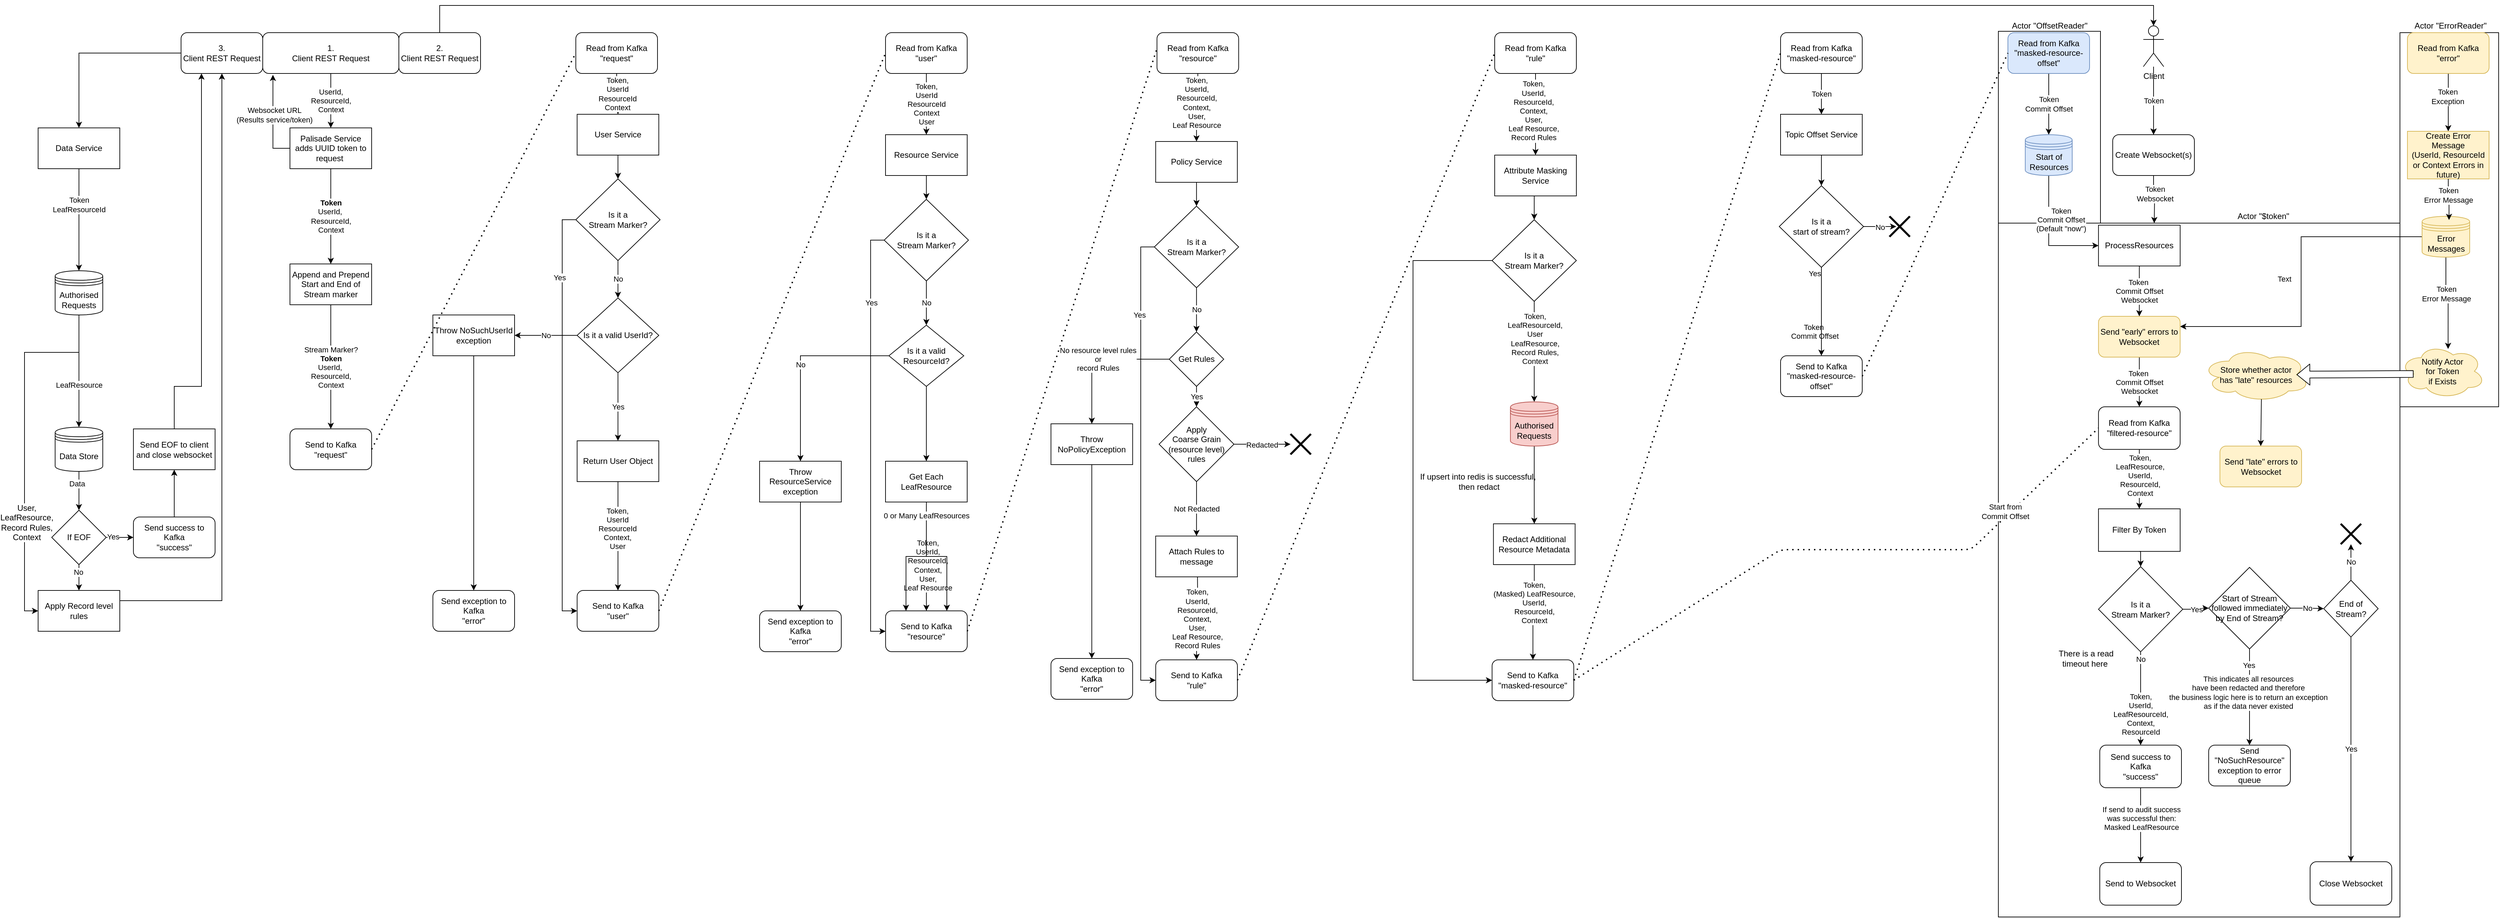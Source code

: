 <mxfile version="14.5.3" type="device"><diagram id="c2RCb2Oaf2xo_irvAKre" name="Page-1"><mxGraphModel dx="6116" dy="1524" grid="1" gridSize="10" guides="1" tooltips="1" connect="1" arrows="1" fold="1" page="0" pageScale="1" pageWidth="827" pageHeight="1169" math="0" shadow="0"><root><mxCell id="0"/><mxCell id="1" parent="0"/><mxCell id="x7cPvZ7KyVq9PWXrn66x-4" value="" style="rounded=0;whiteSpace=wrap;html=1;fillColor=none;" parent="1" vertex="1"><mxGeometry x="960" y="358" width="150" height="282" as="geometry"/></mxCell><mxCell id="x7cPvZ7KyVq9PWXrn66x-7" value="" style="rounded=0;whiteSpace=wrap;html=1;fillColor=none;" parent="1" vertex="1"><mxGeometry x="1550" y="360" width="145" height="550" as="geometry"/></mxCell><mxCell id="cmhVsMMkOoJrW_JN44RO-138" value="" style="rounded=0;whiteSpace=wrap;html=1;fillColor=none;" parent="1" vertex="1"><mxGeometry x="960" y="640" width="590" height="1020" as="geometry"/></mxCell><mxCell id="exbduBLq2h2a2DATcziJ-28" value="Token,&lt;br&gt;UserId&lt;br&gt;ResourceId&lt;br&gt;Context" style="edgeStyle=orthogonalEdgeStyle;rounded=0;orthogonalLoop=1;jettySize=auto;html=1;" parent="1" source="oZyTMZYtAXs1u3VE4Ej2-8" target="exbduBLq2h2a2DATcziJ-27" edge="1"><mxGeometry relative="1" as="geometry"><mxPoint x="-1070" y="455" as="sourcePoint"/></mxGeometry></mxCell><mxCell id="exbduBLq2h2a2DATcziJ-30" value="No" style="edgeStyle=orthogonalEdgeStyle;rounded=0;orthogonalLoop=1;jettySize=auto;html=1;entryX=0.5;entryY=0;entryDx=0;entryDy=0;" parent="1" source="oZyTMZYtAXs1u3VE4Ej2-155" target="exbduBLq2h2a2DATcziJ-29" edge="1"><mxGeometry relative="1" as="geometry"/></mxCell><mxCell id="exbduBLq2h2a2DATcziJ-27" value="User Service" style="whiteSpace=wrap;html=1;rounded=0;" parent="1" vertex="1"><mxGeometry x="-1128.09" y="480" width="120" height="60" as="geometry"/></mxCell><mxCell id="exbduBLq2h2a2DATcziJ-31" value="Yes" style="edgeStyle=orthogonalEdgeStyle;rounded=0;orthogonalLoop=1;jettySize=auto;html=1;exitX=0.5;exitY=1;exitDx=0;exitDy=0;" parent="1" source="exbduBLq2h2a2DATcziJ-29" target="exbduBLq2h2a2DATcziJ-32" edge="1"><mxGeometry relative="1" as="geometry"><mxPoint x="-1070" y="1055" as="targetPoint"/></mxGeometry></mxCell><mxCell id="exbduBLq2h2a2DATcziJ-35" value="No" style="edgeStyle=orthogonalEdgeStyle;rounded=0;orthogonalLoop=1;jettySize=auto;html=1;" parent="1" source="exbduBLq2h2a2DATcziJ-29" target="exbduBLq2h2a2DATcziJ-36" edge="1"><mxGeometry relative="1" as="geometry"><mxPoint x="-930" y="950" as="targetPoint"/></mxGeometry></mxCell><mxCell id="exbduBLq2h2a2DATcziJ-29" value="Is it a valid UserId?" style="rhombus;whiteSpace=wrap;html=1;" parent="1" vertex="1"><mxGeometry x="-1128.09" y="750" width="120" height="110" as="geometry"/></mxCell><mxCell id="oZyTMZYtAXs1u3VE4Ej2-2" value="" style="edgeStyle=orthogonalEdgeStyle;rounded=0;orthogonalLoop=1;jettySize=auto;html=1;entryX=0.5;entryY=0;entryDx=0;entryDy=0;" parent="1" source="exbduBLq2h2a2DATcziJ-32" target="oZyTMZYtAXs1u3VE4Ej2-3" edge="1"><mxGeometry relative="1" as="geometry"><mxPoint x="-1070" y="1195" as="targetPoint"/></mxGeometry></mxCell><mxCell id="D1O1iKfWJfiET4YTJFRm-23" value="Token,&lt;br&gt;UserId&lt;br&gt;ResourceId&lt;br&gt;Context,&lt;br&gt;User" style="edgeLabel;html=1;align=center;verticalAlign=middle;resizable=0;points=[];" parent="oZyTMZYtAXs1u3VE4Ej2-2" vertex="1" connectable="0"><mxGeometry x="-0.138" y="-1" relative="1" as="geometry"><mxPoint as="offset"/></mxGeometry></mxCell><mxCell id="exbduBLq2h2a2DATcziJ-32" value="Return User Object" style="rounded=0;whiteSpace=wrap;html=1;" parent="1" vertex="1"><mxGeometry x="-1128.09" y="960" width="120" height="60" as="geometry"/></mxCell><mxCell id="exbduBLq2h2a2DATcziJ-38" value="" style="edgeStyle=orthogonalEdgeStyle;rounded=0;orthogonalLoop=1;jettySize=auto;html=1;entryX=0.5;entryY=0;entryDx=0;entryDy=0;" parent="1" source="exbduBLq2h2a2DATcziJ-36" target="oZyTMZYtAXs1u3VE4Ej2-4" edge="1"><mxGeometry relative="1" as="geometry"><mxPoint x="-870" y="1055" as="targetPoint"/></mxGeometry></mxCell><mxCell id="exbduBLq2h2a2DATcziJ-36" value="Throw NoSuchUserId exception" style="rounded=0;whiteSpace=wrap;html=1;" parent="1" vertex="1"><mxGeometry x="-1340" y="775" width="120" height="60" as="geometry"/></mxCell><mxCell id="exbduBLq2h2a2DATcziJ-65" style="edgeStyle=orthogonalEdgeStyle;rounded=0;orthogonalLoop=1;jettySize=auto;html=1;exitX=0.5;exitY=1;exitDx=0;exitDy=0;entryX=0.5;entryY=0;entryDx=0;entryDy=0;" parent="1" source="exbduBLq2h2a2DATcziJ-63" target="oZyTMZYtAXs1u3VE4Ej2-42" edge="1"><mxGeometry relative="1" as="geometry"><mxPoint x="-212.747" y="670" as="targetPoint"/></mxGeometry></mxCell><mxCell id="exbduBLq2h2a2DATcziJ-63" value="Policy Service" style="rounded=0;whiteSpace=wrap;html=1;" parent="1" vertex="1"><mxGeometry x="-278.08" y="520" width="120" height="60" as="geometry"/></mxCell><mxCell id="oZyTMZYtAXs1u3VE4Ej2-3" value="Send to Kafka&lt;br&gt;&quot;user&quot;" style="rounded=1;whiteSpace=wrap;html=1;" parent="1" vertex="1"><mxGeometry x="-1128.08" y="1180" width="120" height="60" as="geometry"/></mxCell><mxCell id="oZyTMZYtAXs1u3VE4Ej2-4" value="&lt;div&gt;&lt;span&gt;Send exception to Kafka&lt;/span&gt;&lt;/div&gt;&lt;div&gt;&lt;span&gt;&quot;error&quot;&lt;br&gt;&lt;/span&gt;&lt;/div&gt;" style="rounded=1;whiteSpace=wrap;html=1;" parent="1" vertex="1"><mxGeometry x="-1340" y="1180" width="120" height="60" as="geometry"/></mxCell><mxCell id="oZyTMZYtAXs1u3VE4Ej2-5" value="UserId, &lt;br&gt;ResourceId,&lt;br&gt;Context" style="edgeStyle=orthogonalEdgeStyle;rounded=0;orthogonalLoop=1;jettySize=auto;html=1;exitX=0.5;exitY=1;exitDx=0;exitDy=0;" parent="1" source="oZyTMZYtAXs1u3VE4Ej2-6" target="oZyTMZYtAXs1u3VE4Ej2-7" edge="1"><mxGeometry relative="1" as="geometry"><mxPoint x="-1490" y="530" as="targetPoint"/></mxGeometry></mxCell><mxCell id="hcyldbM4LaHGFzVjXCLv-2" style="edgeStyle=orthogonalEdgeStyle;rounded=0;orthogonalLoop=1;jettySize=auto;html=1;exitX=0.5;exitY=0;exitDx=0;exitDy=0;entryX=0.5;entryY=0;entryDx=0;entryDy=0;entryPerimeter=0;" parent="1" source="m3RNDe4VmY-1SqcP79lO-2" target="cmhVsMMkOoJrW_JN44RO-116" edge="1"><mxGeometry relative="1" as="geometry"><Array as="points"><mxPoint x="-1330" y="320"/><mxPoint x="1188" y="320"/></Array></mxGeometry></mxCell><mxCell id="oZyTMZYtAXs1u3VE4Ej2-6" value="1.&lt;br&gt;Client REST Request" style="rounded=1;whiteSpace=wrap;html=1;" parent="1" vertex="1"><mxGeometry x="-1590" y="360" width="200" height="60" as="geometry"/></mxCell><mxCell id="oZyTMZYtAXs1u3VE4Ej2-10" value="&lt;span style=&quot;color: rgb(0 , 0 , 0) ; font-family: &amp;#34;helvetica&amp;#34; ; font-size: 11px ; font-style: normal ; letter-spacing: normal ; text-align: center ; text-indent: 0px ; text-transform: none ; word-spacing: 0px&quot;&gt;Stream Marker?&lt;br&gt;&lt;b&gt;Token&lt;/b&gt;&lt;/span&gt;&lt;br style=&quot;color: rgb(0 , 0 , 0) ; font-family: &amp;#34;helvetica&amp;#34; ; font-size: 11px ; font-style: normal ; font-weight: 400 ; letter-spacing: normal ; text-align: center ; text-indent: 0px ; text-transform: none ; word-spacing: 0px&quot;&gt;&lt;span style=&quot;color: rgb(0 , 0 , 0) ; font-size: 11px ; font-style: normal ; font-weight: 400 ; letter-spacing: normal ; text-align: center ; text-indent: 0px ; text-transform: none ; word-spacing: 0px ; background-color: rgb(255 , 255 , 255) ; font-family: &amp;#34;helvetica&amp;#34; ; display: inline ; float: none&quot;&gt;UserId,&lt;span&gt;&amp;nbsp;&lt;/span&gt;&lt;/span&gt;&lt;br style=&quot;color: rgb(0 , 0 , 0) ; font-size: 11px ; font-style: normal ; font-weight: 400 ; letter-spacing: normal ; text-align: center ; text-indent: 0px ; text-transform: none ; word-spacing: 0px ; font-family: &amp;#34;helvetica&amp;#34;&quot;&gt;&lt;span style=&quot;color: rgb(0 , 0 , 0) ; font-size: 11px ; font-style: normal ; font-weight: 400 ; letter-spacing: normal ; text-align: center ; text-indent: 0px ; text-transform: none ; word-spacing: 0px ; background-color: rgb(255 , 255 , 255) ; font-family: &amp;#34;helvetica&amp;#34; ; display: inline ; float: none&quot;&gt;ResourceId,&lt;/span&gt;&lt;br style=&quot;color: rgb(0 , 0 , 0) ; font-size: 11px ; font-style: normal ; font-weight: 400 ; letter-spacing: normal ; text-align: center ; text-indent: 0px ; text-transform: none ; word-spacing: 0px ; font-family: &amp;#34;helvetica&amp;#34;&quot;&gt;&lt;span style=&quot;color: rgb(0 , 0 , 0) ; font-size: 11px ; font-style: normal ; font-weight: 400 ; letter-spacing: normal ; text-align: center ; text-indent: 0px ; text-transform: none ; word-spacing: 0px ; background-color: rgb(255 , 255 , 255) ; font-family: &amp;#34;helvetica&amp;#34; ; display: inline ; float: none&quot;&gt;Context&lt;/span&gt;" style="edgeStyle=orthogonalEdgeStyle;rounded=0;orthogonalLoop=1;jettySize=auto;html=1;exitX=0.5;exitY=1;exitDx=0;exitDy=0;entryX=0.5;entryY=0;entryDx=0;entryDy=0;" parent="1" source="oZyTMZYtAXs1u3VE4Ej2-148" target="oZyTMZYtAXs1u3VE4Ej2-9" edge="1"><mxGeometry relative="1" as="geometry"/></mxCell><mxCell id="CnxGYw86yBEBkidUi62o-3" style="edgeStyle=orthogonalEdgeStyle;rounded=0;orthogonalLoop=1;jettySize=auto;html=1;exitX=0;exitY=0.5;exitDx=0;exitDy=0;entryX=0.075;entryY=1.033;entryDx=0;entryDy=0;entryPerimeter=0;" parent="1" source="oZyTMZYtAXs1u3VE4Ej2-7" target="oZyTMZYtAXs1u3VE4Ej2-6" edge="1"><mxGeometry relative="1" as="geometry"/></mxCell><mxCell id="CnxGYw86yBEBkidUi62o-4" value="Websocket URL&lt;br&gt;(Results service/token)" style="edgeLabel;html=1;align=center;verticalAlign=middle;resizable=0;points=[];" parent="CnxGYw86yBEBkidUi62o-3" vertex="1" connectable="0"><mxGeometry x="0.037" y="-2" relative="1" as="geometry"><mxPoint y="-5" as="offset"/></mxGeometry></mxCell><mxCell id="oZyTMZYtAXs1u3VE4Ej2-7" value="Palisade Service adds UUID token to request&amp;nbsp;" style="rounded=0;whiteSpace=wrap;html=1;" parent="1" vertex="1"><mxGeometry x="-1550" y="500" width="120" height="60" as="geometry"/></mxCell><mxCell id="oZyTMZYtAXs1u3VE4Ej2-8" value="&lt;div&gt;Read from Kafka&lt;/div&gt;&lt;div&gt;&quot;request&quot;&lt;br&gt;&lt;/div&gt;" style="rounded=1;whiteSpace=wrap;html=1;" parent="1" vertex="1"><mxGeometry x="-1130" y="360" width="120" height="60" as="geometry"/></mxCell><mxCell id="oZyTMZYtAXs1u3VE4Ej2-9" value="&lt;div&gt;Send to Kafka&lt;/div&gt;&lt;div&gt;&quot;request&quot;&lt;br&gt;&lt;/div&gt;" style="rounded=1;whiteSpace=wrap;html=1;" parent="1" vertex="1"><mxGeometry x="-1550" y="942.5" width="120" height="60" as="geometry"/></mxCell><mxCell id="oZyTMZYtAXs1u3VE4Ej2-12" value="" style="endArrow=none;dashed=1;html=1;dashPattern=1 3;strokeWidth=2;exitX=1;exitY=0.5;exitDx=0;exitDy=0;entryX=0;entryY=0.5;entryDx=0;entryDy=0;" parent="1" source="oZyTMZYtAXs1u3VE4Ej2-9" target="oZyTMZYtAXs1u3VE4Ej2-8" edge="1"><mxGeometry width="50" height="50" relative="1" as="geometry"><mxPoint x="-370" y="250" as="sourcePoint"/><mxPoint x="-320" y="200" as="targetPoint"/></mxGeometry></mxCell><mxCell id="oZyTMZYtAXs1u3VE4Ej2-150" style="edgeStyle=orthogonalEdgeStyle;rounded=0;orthogonalLoop=1;jettySize=auto;html=1;exitX=0.5;exitY=1;exitDx=0;exitDy=0;entryX=0.5;entryY=0;entryDx=0;entryDy=0;" parent="1" source="oZyTMZYtAXs1u3VE4Ej2-16" target="oZyTMZYtAXs1u3VE4Ej2-149" edge="1"><mxGeometry relative="1" as="geometry"/></mxCell><mxCell id="oZyTMZYtAXs1u3VE4Ej2-16" value="Resource Service" style="rounded=0;whiteSpace=wrap;html=1;" parent="1" vertex="1"><mxGeometry x="-675" y="510" width="120" height="60" as="geometry"/></mxCell><mxCell id="oZyTMZYtAXs1u3VE4Ej2-18" style="edgeStyle=orthogonalEdgeStyle;rounded=0;orthogonalLoop=1;jettySize=auto;html=1;" parent="1" source="oZyTMZYtAXs1u3VE4Ej2-19" target="oZyTMZYtAXs1u3VE4Ej2-23" edge="1"><mxGeometry relative="1" as="geometry"><mxPoint x="-625" y="1120" as="targetPoint"/></mxGeometry></mxCell><mxCell id="oZyTMZYtAXs1u3VE4Ej2-29" value="No" style="edgeStyle=orthogonalEdgeStyle;rounded=0;orthogonalLoop=1;jettySize=auto;html=1;exitX=0;exitY=0.5;exitDx=0;exitDy=0;" parent="1" source="oZyTMZYtAXs1u3VE4Ej2-19" target="oZyTMZYtAXs1u3VE4Ej2-21" edge="1"><mxGeometry relative="1" as="geometry"/></mxCell><mxCell id="oZyTMZYtAXs1u3VE4Ej2-19" value="Is it a valid ResourceId?" style="rhombus;whiteSpace=wrap;html=1;" parent="1" vertex="1"><mxGeometry x="-670" y="790" width="110" height="90" as="geometry"/></mxCell><mxCell id="oZyTMZYtAXs1u3VE4Ej2-20" style="edgeStyle=orthogonalEdgeStyle;rounded=0;orthogonalLoop=1;jettySize=auto;html=1;exitX=0.5;exitY=1;exitDx=0;exitDy=0;entryX=0.5;entryY=0;entryDx=0;entryDy=0;" parent="1" source="oZyTMZYtAXs1u3VE4Ej2-21" target="oZyTMZYtAXs1u3VE4Ej2-25" edge="1"><mxGeometry relative="1" as="geometry"><mxPoint x="-880" y="1110" as="targetPoint"/></mxGeometry></mxCell><mxCell id="oZyTMZYtAXs1u3VE4Ej2-21" value="Throw ResourceService exception" style="rounded=0;whiteSpace=wrap;html=1;" parent="1" vertex="1"><mxGeometry x="-860" y="990" width="120" height="60" as="geometry"/></mxCell><mxCell id="emOmZ1jwaG1Uoyf71ebE-4" style="edgeStyle=orthogonalEdgeStyle;rounded=0;orthogonalLoop=1;jettySize=auto;html=1;exitX=0.5;exitY=1;exitDx=0;exitDy=0;entryX=0.5;entryY=0;entryDx=0;entryDy=0;" parent="1" source="oZyTMZYtAXs1u3VE4Ej2-23" target="oZyTMZYtAXs1u3VE4Ej2-33" edge="1"><mxGeometry relative="1" as="geometry"/></mxCell><mxCell id="emOmZ1jwaG1Uoyf71ebE-8" value="Token,&lt;br&gt;UserId,&lt;br&gt;ResourceId,&lt;br&gt;Context,&lt;br&gt;User,&lt;br&gt;Leaf Resource" style="edgeLabel;html=1;align=center;verticalAlign=middle;resizable=0;points=[];" parent="emOmZ1jwaG1Uoyf71ebE-4" vertex="1" connectable="0"><mxGeometry x="0.363" y="2" relative="1" as="geometry"><mxPoint y="-16" as="offset"/></mxGeometry></mxCell><mxCell id="emOmZ1jwaG1Uoyf71ebE-5" style="edgeStyle=orthogonalEdgeStyle;rounded=0;orthogonalLoop=1;jettySize=auto;html=1;exitX=0.5;exitY=1;exitDx=0;exitDy=0;entryX=0.25;entryY=0;entryDx=0;entryDy=0;" parent="1" source="oZyTMZYtAXs1u3VE4Ej2-23" target="oZyTMZYtAXs1u3VE4Ej2-33" edge="1"><mxGeometry relative="1" as="geometry"/></mxCell><mxCell id="emOmZ1jwaG1Uoyf71ebE-6" style="edgeStyle=orthogonalEdgeStyle;rounded=0;orthogonalLoop=1;jettySize=auto;html=1;exitX=0.5;exitY=1;exitDx=0;exitDy=0;entryX=0.75;entryY=0;entryDx=0;entryDy=0;" parent="1" source="oZyTMZYtAXs1u3VE4Ej2-23" target="oZyTMZYtAXs1u3VE4Ej2-33" edge="1"><mxGeometry relative="1" as="geometry"/></mxCell><mxCell id="emOmZ1jwaG1Uoyf71ebE-7" value="0 or Many LeafResources" style="edgeLabel;html=1;align=center;verticalAlign=middle;resizable=0;points=[];" parent="emOmZ1jwaG1Uoyf71ebE-6" vertex="1" connectable="0"><mxGeometry x="-0.432" y="1" relative="1" as="geometry"><mxPoint x="-1" y="-34" as="offset"/></mxGeometry></mxCell><mxCell id="oZyTMZYtAXs1u3VE4Ej2-23" value="Get Each LeafResource" style="rounded=0;whiteSpace=wrap;html=1;" parent="1" vertex="1"><mxGeometry x="-675" y="990" width="120" height="60" as="geometry"/></mxCell><mxCell id="oZyTMZYtAXs1u3VE4Ej2-25" value="&lt;div&gt;&lt;span&gt;Send exception to Kafka&lt;/span&gt;&lt;/div&gt;&lt;div&gt;&lt;span&gt;&quot;error&quot;&lt;br&gt;&lt;/span&gt;&lt;/div&gt;" style="rounded=1;whiteSpace=wrap;html=1;" parent="1" vertex="1"><mxGeometry x="-860" y="1210" width="120" height="60" as="geometry"/></mxCell><mxCell id="oZyTMZYtAXs1u3VE4Ej2-27" value="Token,&lt;br&gt;UserId&lt;br&gt;ResourceId&lt;br&gt;Context&lt;br&gt;User" style="edgeStyle=orthogonalEdgeStyle;rounded=0;orthogonalLoop=1;jettySize=auto;html=1;exitX=0.5;exitY=1;exitDx=0;exitDy=0;entryX=0.5;entryY=0;entryDx=0;entryDy=0;" parent="1" source="oZyTMZYtAXs1u3VE4Ej2-26" target="oZyTMZYtAXs1u3VE4Ej2-16" edge="1"><mxGeometry relative="1" as="geometry"/></mxCell><mxCell id="oZyTMZYtAXs1u3VE4Ej2-26" value="&lt;div&gt;Read from Kafka&lt;/div&gt;&lt;div&gt;&quot;user&quot;&lt;br&gt;&lt;/div&gt;" style="rounded=1;whiteSpace=wrap;html=1;" parent="1" vertex="1"><mxGeometry x="-675" y="360" width="120" height="60" as="geometry"/></mxCell><mxCell id="oZyTMZYtAXs1u3VE4Ej2-28" value="" style="endArrow=none;dashed=1;html=1;dashPattern=1 3;strokeWidth=2;exitX=1;exitY=0.5;exitDx=0;exitDy=0;entryX=0;entryY=0.5;entryDx=0;entryDy=0;" parent="1" source="oZyTMZYtAXs1u3VE4Ej2-3" target="oZyTMZYtAXs1u3VE4Ej2-26" edge="1"><mxGeometry width="50" height="50" relative="1" as="geometry"><mxPoint x="-610" y="890" as="sourcePoint"/><mxPoint x="-560" y="840" as="targetPoint"/></mxGeometry></mxCell><mxCell id="oZyTMZYtAXs1u3VE4Ej2-33" value="&lt;div&gt;Send to Kafka&lt;/div&gt;&lt;div&gt;&quot;resource&quot;&lt;br&gt;&lt;/div&gt;" style="rounded=1;whiteSpace=wrap;html=1;" parent="1" vertex="1"><mxGeometry x="-674.91" y="1210" width="120" height="60" as="geometry"/></mxCell><mxCell id="oZyTMZYtAXs1u3VE4Ej2-39" style="edgeStyle=orthogonalEdgeStyle;rounded=0;orthogonalLoop=1;jettySize=auto;html=1;exitX=0.5;exitY=1;exitDx=0;exitDy=0;entryX=0.5;entryY=0;entryDx=0;entryDy=0;" parent="1" source="oZyTMZYtAXs1u3VE4Ej2-37" target="exbduBLq2h2a2DATcziJ-63" edge="1"><mxGeometry relative="1" as="geometry"/></mxCell><mxCell id="oZyTMZYtAXs1u3VE4Ej2-37" value="Read from Kafka&lt;br&gt;&lt;div&gt;&quot;resource&quot;&lt;/div&gt;" style="rounded=1;whiteSpace=wrap;html=1;" parent="1" vertex="1"><mxGeometry x="-276.17" y="360" width="120" height="60" as="geometry"/></mxCell><mxCell id="oZyTMZYtAXs1u3VE4Ej2-38" value="" style="endArrow=none;dashed=1;html=1;dashPattern=1 3;strokeWidth=2;exitX=1;exitY=0.5;exitDx=0;exitDy=0;entryX=0.001;entryY=0.383;entryDx=0;entryDy=0;entryPerimeter=0;" parent="1" source="oZyTMZYtAXs1u3VE4Ej2-33" target="oZyTMZYtAXs1u3VE4Ej2-37" edge="1"><mxGeometry width="50" height="50" relative="1" as="geometry"><mxPoint x="-310" y="1310" as="sourcePoint"/><mxPoint x="95" y="750" as="targetPoint"/></mxGeometry></mxCell><mxCell id="oZyTMZYtAXs1u3VE4Ej2-48" value="Not Redacted" style="edgeStyle=orthogonalEdgeStyle;rounded=0;orthogonalLoop=1;jettySize=auto;html=1;exitX=0.5;exitY=1;exitDx=0;exitDy=0;entryX=0.5;entryY=0;entryDx=0;entryDy=0;" parent="1" source="oZyTMZYtAXs1u3VE4Ej2-51" target="oZyTMZYtAXs1u3VE4Ej2-55" edge="1"><mxGeometry relative="1" as="geometry"><mxPoint x="-218.07" y="975" as="sourcePoint"/><mxPoint x="-217.9" y="1080" as="targetPoint"/></mxGeometry></mxCell><mxCell id="oZyTMZYtAXs1u3VE4Ej2-46" value="No" style="edgeStyle=orthogonalEdgeStyle;rounded=0;orthogonalLoop=1;jettySize=auto;html=1;exitX=0.5;exitY=1;exitDx=0;exitDy=0;entryX=0.5;entryY=0;entryDx=0;entryDy=0;" parent="1" source="oZyTMZYtAXs1u3VE4Ej2-42" target="oZyTMZYtAXs1u3VE4Ej2-57" edge="1"><mxGeometry relative="1" as="geometry"><mxPoint x="-218.085" y="800" as="targetPoint"/></mxGeometry></mxCell><mxCell id="oZyTMZYtAXs1u3VE4Ej2-71" style="edgeStyle=orthogonalEdgeStyle;rounded=0;orthogonalLoop=1;jettySize=auto;html=1;exitX=0;exitY=0.5;exitDx=0;exitDy=0;entryX=0;entryY=0.5;entryDx=0;entryDy=0;" parent="1" source="oZyTMZYtAXs1u3VE4Ej2-42" target="oZyTMZYtAXs1u3VE4Ej2-43" edge="1"><mxGeometry relative="1" as="geometry"/></mxCell><mxCell id="oZyTMZYtAXs1u3VE4Ej2-72" value="Yes" style="edgeLabel;html=1;align=center;verticalAlign=middle;resizable=0;points=[];" parent="oZyTMZYtAXs1u3VE4Ej2-71" vertex="1" connectable="0"><mxGeometry x="-0.674" y="3" relative="1" as="geometry"><mxPoint x="-4.93" y="9.25" as="offset"/></mxGeometry></mxCell><mxCell id="oZyTMZYtAXs1u3VE4Ej2-42" value="Is it a &lt;br&gt;Stream Marker?" style="rhombus;whiteSpace=wrap;html=1;" parent="1" vertex="1"><mxGeometry x="-280" y="615" width="123.83" height="120" as="geometry"/></mxCell><mxCell id="oZyTMZYtAXs1u3VE4Ej2-43" value="&lt;div&gt;Send to Kafka&lt;/div&gt;&lt;div&gt;&quot;rule&quot;&lt;br&gt;&lt;/div&gt;" style="rounded=1;whiteSpace=wrap;html=1;" parent="1" vertex="1"><mxGeometry x="-278.0" y="1282" width="120" height="60" as="geometry"/></mxCell><mxCell id="oZyTMZYtAXs1u3VE4Ej2-53" value="Redacted" style="edgeStyle=orthogonalEdgeStyle;rounded=0;orthogonalLoop=1;jettySize=auto;html=1;exitX=1;exitY=0.5;exitDx=0;exitDy=0;" parent="1" source="oZyTMZYtAXs1u3VE4Ej2-51" edge="1"><mxGeometry relative="1" as="geometry"><mxPoint x="-80" y="965" as="targetPoint"/></mxGeometry></mxCell><mxCell id="oZyTMZYtAXs1u3VE4Ej2-51" value="&lt;span&gt;Apply &lt;br&gt;Coarse Grain (resource level) rules&lt;/span&gt;" style="rhombus;whiteSpace=wrap;html=1;" parent="1" vertex="1"><mxGeometry x="-273.07" y="910" width="110" height="110" as="geometry"/></mxCell><mxCell id="oZyTMZYtAXs1u3VE4Ej2-54" value="" style="shape=umlDestroy;whiteSpace=wrap;html=1;strokeWidth=3;" parent="1" vertex="1"><mxGeometry x="-79.99" y="950" width="30" height="30" as="geometry"/></mxCell><mxCell id="oZyTMZYtAXs1u3VE4Ej2-56" value="&lt;span style=&quot;color: rgb(0 , 0 , 0) ; font-family: &amp;#34;helvetica&amp;#34; ; font-size: 11px ; font-style: normal ; font-weight: 400 ; letter-spacing: normal ; text-align: center ; text-indent: 0px ; text-transform: none ; word-spacing: 0px ; background-color: rgb(255 , 255 , 255) ; display: inline ; float: none&quot;&gt;Token,&lt;/span&gt;&lt;br style=&quot;color: rgb(0 , 0 , 0) ; font-family: &amp;#34;helvetica&amp;#34; ; font-size: 11px ; font-style: normal ; font-weight: 400 ; letter-spacing: normal ; text-align: center ; text-indent: 0px ; text-transform: none ; word-spacing: 0px&quot;&gt;&lt;span style=&quot;color: rgb(0 , 0 , 0) ; font-family: &amp;#34;helvetica&amp;#34; ; font-size: 11px ; font-style: normal ; font-weight: 400 ; letter-spacing: normal ; text-align: center ; text-indent: 0px ; text-transform: none ; word-spacing: 0px ; background-color: rgb(255 , 255 , 255) ; display: inline ; float: none&quot;&gt;UserId,&lt;/span&gt;&lt;br style=&quot;color: rgb(0 , 0 , 0) ; font-family: &amp;#34;helvetica&amp;#34; ; font-size: 11px ; font-style: normal ; font-weight: 400 ; letter-spacing: normal ; text-align: center ; text-indent: 0px ; text-transform: none ; word-spacing: 0px&quot;&gt;&lt;span style=&quot;color: rgb(0 , 0 , 0) ; font-family: &amp;#34;helvetica&amp;#34; ; font-size: 11px ; font-style: normal ; font-weight: 400 ; letter-spacing: normal ; text-align: center ; text-indent: 0px ; text-transform: none ; word-spacing: 0px ; background-color: rgb(255 , 255 , 255) ; display: inline ; float: none&quot;&gt;ResourceId,&lt;/span&gt;&lt;br style=&quot;color: rgb(0 , 0 , 0) ; font-family: &amp;#34;helvetica&amp;#34; ; font-size: 11px ; font-style: normal ; font-weight: 400 ; letter-spacing: normal ; text-align: center ; text-indent: 0px ; text-transform: none ; word-spacing: 0px&quot;&gt;&lt;span style=&quot;color: rgb(0 , 0 , 0) ; font-family: &amp;#34;helvetica&amp;#34; ; font-size: 11px ; font-style: normal ; font-weight: 400 ; letter-spacing: normal ; text-align: center ; text-indent: 0px ; text-transform: none ; word-spacing: 0px ; background-color: rgb(255 , 255 , 255) ; display: inline ; float: none&quot;&gt;Context,&lt;/span&gt;&lt;br style=&quot;color: rgb(0 , 0 , 0) ; font-family: &amp;#34;helvetica&amp;#34; ; font-size: 11px ; font-style: normal ; font-weight: 400 ; letter-spacing: normal ; text-align: center ; text-indent: 0px ; text-transform: none ; word-spacing: 0px&quot;&gt;&lt;span style=&quot;color: rgb(0 , 0 , 0) ; font-family: &amp;#34;helvetica&amp;#34; ; font-size: 11px ; font-style: normal ; font-weight: 400 ; letter-spacing: normal ; text-align: center ; text-indent: 0px ; text-transform: none ; word-spacing: 0px ; background-color: rgb(255 , 255 , 255) ; display: inline ; float: none&quot;&gt;User,&lt;/span&gt;&lt;br style=&quot;color: rgb(0 , 0 , 0) ; font-family: &amp;#34;helvetica&amp;#34; ; font-size: 11px ; font-style: normal ; font-weight: 400 ; letter-spacing: normal ; text-align: center ; text-indent: 0px ; text-transform: none ; word-spacing: 0px&quot;&gt;&lt;span style=&quot;color: rgb(0 , 0 , 0) ; font-family: &amp;#34;helvetica&amp;#34; ; font-size: 11px ; font-style: normal ; font-weight: 400 ; letter-spacing: normal ; text-align: center ; text-indent: 0px ; text-transform: none ; word-spacing: 0px ; background-color: rgb(255 , 255 , 255) ; display: inline ; float: none&quot;&gt;Leaf Resource,&lt;br&gt;&lt;/span&gt;Record Rules" style="edgeStyle=orthogonalEdgeStyle;rounded=0;orthogonalLoop=1;jettySize=auto;html=1;exitX=0.5;exitY=1;exitDx=0;exitDy=0;entryX=0.5;entryY=0;entryDx=0;entryDy=0;" parent="1" target="oZyTMZYtAXs1u3VE4Ej2-43" edge="1"><mxGeometry relative="1" as="geometry"><mxPoint x="-216.67" y="1160" as="sourcePoint"/><mxPoint x="-216.67" y="1280" as="targetPoint"/></mxGeometry></mxCell><mxCell id="oZyTMZYtAXs1u3VE4Ej2-55" value="Attach Rules to message" style="rounded=0;whiteSpace=wrap;html=1;" parent="1" vertex="1"><mxGeometry x="-278.08" y="1100" width="120" height="60" as="geometry"/></mxCell><mxCell id="oZyTMZYtAXs1u3VE4Ej2-61" value="No&amp;nbsp;resource level rules&lt;br&gt;or&lt;br&gt;record Rules" style="edgeStyle=orthogonalEdgeStyle;rounded=0;orthogonalLoop=1;jettySize=auto;html=1;exitX=0;exitY=0.5;exitDx=0;exitDy=0;entryX=0.5;entryY=0;entryDx=0;entryDy=0;" parent="1" source="oZyTMZYtAXs1u3VE4Ej2-57" target="oZyTMZYtAXs1u3VE4Ej2-59" edge="1"><mxGeometry relative="1" as="geometry"/></mxCell><mxCell id="oZyTMZYtAXs1u3VE4Ej2-62" value="Yes" style="edgeStyle=orthogonalEdgeStyle;rounded=0;orthogonalLoop=1;jettySize=auto;html=1;exitX=0.5;exitY=1;exitDx=0;exitDy=0;entryX=0.5;entryY=0;entryDx=0;entryDy=0;" parent="1" source="oZyTMZYtAXs1u3VE4Ej2-57" target="oZyTMZYtAXs1u3VE4Ej2-51" edge="1"><mxGeometry relative="1" as="geometry"/></mxCell><mxCell id="oZyTMZYtAXs1u3VE4Ej2-57" value="Get Rules" style="rhombus;whiteSpace=wrap;html=1;" parent="1" vertex="1"><mxGeometry x="-258.09" y="800" width="80" height="80" as="geometry"/></mxCell><mxCell id="oZyTMZYtAXs1u3VE4Ej2-58" value="" style="edgeStyle=orthogonalEdgeStyle;rounded=0;orthogonalLoop=1;jettySize=auto;html=1;entryX=0.5;entryY=0;entryDx=0;entryDy=0;" parent="1" source="oZyTMZYtAXs1u3VE4Ej2-59" target="oZyTMZYtAXs1u3VE4Ej2-60" edge="1"><mxGeometry relative="1" as="geometry"><mxPoint x="-1.91" y="970" as="targetPoint"/></mxGeometry></mxCell><mxCell id="oZyTMZYtAXs1u3VE4Ej2-59" value="Throw NoPolicyException" style="rounded=0;whiteSpace=wrap;html=1;" parent="1" vertex="1"><mxGeometry x="-431.91" y="935" width="120" height="60" as="geometry"/></mxCell><mxCell id="oZyTMZYtAXs1u3VE4Ej2-60" value="&lt;div&gt;&lt;span&gt;Send exception to Kafka&lt;/span&gt;&lt;/div&gt;&lt;div&gt;&lt;span&gt;&quot;error&quot;&lt;br&gt;&lt;/span&gt;&lt;/div&gt;&lt;div&gt;&lt;span&gt;&lt;/span&gt;&lt;/div&gt;" style="rounded=1;whiteSpace=wrap;html=1;" parent="1" vertex="1"><mxGeometry x="-431.92" y="1280" width="120" height="60" as="geometry"/></mxCell><mxCell id="oZyTMZYtAXs1u3VE4Ej2-74" style="edgeStyle=orthogonalEdgeStyle;rounded=0;orthogonalLoop=1;jettySize=auto;html=1;exitX=0.5;exitY=1;exitDx=0;exitDy=0;entryX=0.5;entryY=0;entryDx=0;entryDy=0;" parent="1" source="oZyTMZYtAXs1u3VE4Ej2-63" target="oZyTMZYtAXs1u3VE4Ej2-73" edge="1"><mxGeometry relative="1" as="geometry"/></mxCell><mxCell id="oZyTMZYtAXs1u3VE4Ej2-63" value="Attribute Masking Service" style="rounded=0;whiteSpace=wrap;html=1;" parent="1" vertex="1"><mxGeometry x="220.0" y="540" width="120" height="60" as="geometry"/></mxCell><mxCell id="oZyTMZYtAXs1u3VE4Ej2-65" style="edgeStyle=orthogonalEdgeStyle;rounded=0;orthogonalLoop=1;jettySize=auto;html=1;exitX=0.5;exitY=1;exitDx=0;exitDy=0;entryX=0.5;entryY=0;entryDx=0;entryDy=0;" parent="1" source="oZyTMZYtAXs1u3VE4Ej2-64" target="oZyTMZYtAXs1u3VE4Ej2-63" edge="1"><mxGeometry relative="1" as="geometry"/></mxCell><mxCell id="emOmZ1jwaG1Uoyf71ebE-11" value="&lt;span style=&quot;font-family: &amp;#34;helvetica&amp;#34;&quot;&gt;Token,&lt;/span&gt;&lt;br style=&quot;font-family: &amp;#34;helvetica&amp;#34;&quot;&gt;&lt;span style=&quot;font-family: &amp;#34;helvetica&amp;#34;&quot;&gt;UserId,&lt;/span&gt;&lt;br style=&quot;font-family: &amp;#34;helvetica&amp;#34;&quot;&gt;&lt;span style=&quot;font-family: &amp;#34;helvetica&amp;#34;&quot;&gt;ResourceId,&lt;/span&gt;&lt;br style=&quot;font-family: &amp;#34;helvetica&amp;#34;&quot;&gt;&lt;span style=&quot;font-family: &amp;#34;helvetica&amp;#34;&quot;&gt;Context,&lt;/span&gt;&lt;br style=&quot;font-family: &amp;#34;helvetica&amp;#34;&quot;&gt;&lt;span style=&quot;font-family: &amp;#34;helvetica&amp;#34;&quot;&gt;User,&lt;/span&gt;&lt;br style=&quot;font-family: &amp;#34;helvetica&amp;#34;&quot;&gt;&lt;span style=&quot;font-family: &amp;#34;helvetica&amp;#34;&quot;&gt;Leaf Resource,&lt;br&gt;Record Rules&lt;br&gt;&lt;/span&gt;" style="edgeLabel;html=1;align=center;verticalAlign=middle;resizable=0;points=[];" parent="oZyTMZYtAXs1u3VE4Ej2-65" vertex="1" connectable="0"><mxGeometry x="-0.233" y="-3" relative="1" as="geometry"><mxPoint y="9" as="offset"/></mxGeometry></mxCell><mxCell id="oZyTMZYtAXs1u3VE4Ej2-64" value="&lt;div&gt;Read from Kafka&lt;/div&gt;&lt;div&gt;&quot;rule&quot;&lt;br&gt;&lt;/div&gt;" style="rounded=1;whiteSpace=wrap;html=1;" parent="1" vertex="1"><mxGeometry x="220" y="360" width="120" height="60" as="geometry"/></mxCell><mxCell id="oZyTMZYtAXs1u3VE4Ej2-66" value="" style="endArrow=none;dashed=1;html=1;dashPattern=1 3;strokeWidth=2;exitX=1;exitY=0.5;exitDx=0;exitDy=0;entryX=0;entryY=0.5;entryDx=0;entryDy=0;" parent="1" source="oZyTMZYtAXs1u3VE4Ej2-43" target="oZyTMZYtAXs1u3VE4Ej2-64" edge="1"><mxGeometry width="50" height="50" relative="1" as="geometry"><mxPoint x="-70" y="1240" as="sourcePoint"/><mxPoint x="208.95" y="542.98" as="targetPoint"/></mxGeometry></mxCell><mxCell id="Bk8lu2K6X-lwLiRNDF7k-1" style="edgeStyle=orthogonalEdgeStyle;rounded=0;orthogonalLoop=1;jettySize=auto;html=1;exitX=0.5;exitY=1;exitDx=0;exitDy=0;" parent="1" source="oZyTMZYtAXs1u3VE4Ej2-68" target="D1O1iKfWJfiET4YTJFRm-14" edge="1"><mxGeometry relative="1" as="geometry"/></mxCell><mxCell id="Bk8lu2K6X-lwLiRNDF7k-2" value="LeafResource" style="edgeLabel;html=1;align=center;verticalAlign=middle;resizable=0;points=[];" parent="Bk8lu2K6X-lwLiRNDF7k-1" vertex="1" connectable="0"><mxGeometry x="0.251" relative="1" as="geometry"><mxPoint as="offset"/></mxGeometry></mxCell><mxCell id="oZyTMZYtAXs1u3VE4Ej2-68" value="Authorised Requests" style="shape=datastore;whiteSpace=wrap;html=1;" parent="1" vertex="1"><mxGeometry x="-1895" y="710" width="70" height="65" as="geometry"/></mxCell><mxCell id="cmhVsMMkOoJrW_JN44RO-5" style="edgeStyle=orthogonalEdgeStyle;rounded=0;orthogonalLoop=1;jettySize=auto;html=1;exitX=0;exitY=0.5;exitDx=0;exitDy=0;entryX=0;entryY=0.5;entryDx=0;entryDy=0;" parent="1" source="oZyTMZYtAXs1u3VE4Ej2-73" target="oZyTMZYtAXs1u3VE4Ej2-76" edge="1"><mxGeometry relative="1" as="geometry"><Array as="points"><mxPoint x="100" y="695"/><mxPoint x="100" y="1312"/></Array></mxGeometry></mxCell><mxCell id="cmhVsMMkOoJrW_JN44RO-6" style="edgeStyle=orthogonalEdgeStyle;rounded=0;orthogonalLoop=1;jettySize=auto;html=1;exitX=0.5;exitY=1;exitDx=0;exitDy=0;entryX=0.5;entryY=0;entryDx=0;entryDy=0;" parent="1" source="oZyTMZYtAXs1u3VE4Ej2-73" target="D1O1iKfWJfiET4YTJFRm-7" edge="1"><mxGeometry relative="1" as="geometry"/></mxCell><mxCell id="cmhVsMMkOoJrW_JN44RO-7" value="Token,&lt;br&gt;LeafResourceId,&lt;br&gt;User&lt;br&gt;LeafResource,&lt;br&gt;Record Rules,&lt;br&gt;Context" style="edgeLabel;html=1;align=center;verticalAlign=middle;resizable=0;points=[];" parent="cmhVsMMkOoJrW_JN44RO-6" vertex="1" connectable="0"><mxGeometry x="-0.256" y="1" relative="1" as="geometry"><mxPoint as="offset"/></mxGeometry></mxCell><mxCell id="oZyTMZYtAXs1u3VE4Ej2-73" value="Is it a &lt;br&gt;Stream Marker?" style="rhombus;whiteSpace=wrap;html=1;" parent="1" vertex="1"><mxGeometry x="216.17" y="635" width="123.83" height="120" as="geometry"/></mxCell><mxCell id="oZyTMZYtAXs1u3VE4Ej2-76" value="&lt;div&gt;Send to Kafka&lt;/div&gt;&lt;div&gt;&quot;masked-resource&quot;&lt;br&gt;&lt;/div&gt;" style="rounded=1;whiteSpace=wrap;html=1;" parent="1" vertex="1"><mxGeometry x="216.17" y="1282" width="120" height="60" as="geometry"/></mxCell><mxCell id="oZyTMZYtAXs1u3VE4Ej2-82" style="edgeStyle=orthogonalEdgeStyle;rounded=0;orthogonalLoop=1;jettySize=auto;html=1;exitX=0.5;exitY=1;exitDx=0;exitDy=0;entryX=0.5;entryY=0;entryDx=0;entryDy=0;" parent="1" source="oZyTMZYtAXs1u3VE4Ej2-80" target="oZyTMZYtAXs1u3VE4Ej2-76" edge="1"><mxGeometry relative="1" as="geometry"/></mxCell><mxCell id="emOmZ1jwaG1Uoyf71ebE-16" value="Token,&lt;br&gt;(Masked) LeafResource,&lt;br&gt;UserId,&lt;br&gt;ResourceId,&lt;br&gt;Context" style="edgeLabel;html=1;align=center;verticalAlign=middle;resizable=0;points=[];" parent="oZyTMZYtAXs1u3VE4Ej2-82" vertex="1" connectable="0"><mxGeometry x="-0.214" relative="1" as="geometry"><mxPoint as="offset"/></mxGeometry></mxCell><mxCell id="oZyTMZYtAXs1u3VE4Ej2-80" value="Redact Additional Resource Metadata" style="rounded=0;whiteSpace=wrap;html=1;" parent="1" vertex="1"><mxGeometry x="218.17" y="1082" width="120" height="60" as="geometry"/></mxCell><mxCell id="oZyTMZYtAXs1u3VE4Ej2-90" value="Token" style="edgeStyle=orthogonalEdgeStyle;rounded=0;orthogonalLoop=1;jettySize=auto;html=1;exitX=0.5;exitY=1;exitDx=0;exitDy=0;" parent="1" source="oZyTMZYtAXs1u3VE4Ej2-86" target="oZyTMZYtAXs1u3VE4Ej2-89" edge="1"><mxGeometry relative="1" as="geometry"/></mxCell><mxCell id="oZyTMZYtAXs1u3VE4Ej2-86" value="&lt;div&gt;Read from Kafka&lt;/div&gt;&lt;div&gt;&quot;masked-resource&quot;&lt;br&gt;&lt;/div&gt;" style="rounded=1;whiteSpace=wrap;html=1;" parent="1" vertex="1"><mxGeometry x="640" y="360" width="120" height="60" as="geometry"/></mxCell><mxCell id="oZyTMZYtAXs1u3VE4Ej2-87" value="" style="endArrow=none;dashed=1;html=1;dashPattern=1 3;strokeWidth=2;exitX=1;exitY=0.5;exitDx=0;exitDy=0;entryX=0;entryY=0.5;entryDx=0;entryDy=0;" parent="1" source="oZyTMZYtAXs1u3VE4Ej2-76" target="oZyTMZYtAXs1u3VE4Ej2-86" edge="1"><mxGeometry width="50" height="50" relative="1" as="geometry"><mxPoint x="410.0" y="1050" as="sourcePoint"/><mxPoint x="786.16" y="230" as="targetPoint"/></mxGeometry></mxCell><mxCell id="oZyTMZYtAXs1u3VE4Ej2-92" style="edgeStyle=orthogonalEdgeStyle;rounded=0;orthogonalLoop=1;jettySize=auto;html=1;exitX=0.5;exitY=1;exitDx=0;exitDy=0;entryX=0.5;entryY=0;entryDx=0;entryDy=0;" parent="1" source="oZyTMZYtAXs1u3VE4Ej2-89" target="oZyTMZYtAXs1u3VE4Ej2-91" edge="1"><mxGeometry relative="1" as="geometry"/></mxCell><mxCell id="oZyTMZYtAXs1u3VE4Ej2-89" value="Topic Offset Service" style="rounded=0;whiteSpace=wrap;html=1;" parent="1" vertex="1"><mxGeometry x="640" y="480" width="120" height="60" as="geometry"/></mxCell><mxCell id="IkWYzytS9ajepoEVK5wf-5" value="No" style="edgeStyle=orthogonalEdgeStyle;rounded=0;orthogonalLoop=1;jettySize=auto;html=1;exitX=1;exitY=0.5;exitDx=0;exitDy=0;entryX=0.333;entryY=0.4;entryDx=0;entryDy=0;entryPerimeter=0;" parent="1" source="oZyTMZYtAXs1u3VE4Ej2-91" edge="1"><mxGeometry relative="1" as="geometry"><mxPoint x="809.99" y="645" as="targetPoint"/></mxGeometry></mxCell><mxCell id="oZyTMZYtAXs1u3VE4Ej2-91" value="Is it a &lt;br&gt;start of stream?" style="rhombus;whiteSpace=wrap;html=1;" parent="1" vertex="1"><mxGeometry x="638.09" y="585" width="123.83" height="120" as="geometry"/></mxCell><mxCell id="oZyTMZYtAXs1u3VE4Ej2-95" value="&lt;div&gt;Send to Kafka&lt;/div&gt;&lt;div&gt;&quot;masked-resource-offset&quot;&lt;br&gt;&lt;/div&gt;" style="rounded=1;whiteSpace=wrap;html=1;" parent="1" vertex="1"><mxGeometry x="640" y="835" width="120" height="60" as="geometry"/></mxCell><mxCell id="oZyTMZYtAXs1u3VE4Ej2-100" value="&lt;br&gt;&lt;br&gt;" style="edgeStyle=orthogonalEdgeStyle;rounded=0;orthogonalLoop=1;jettySize=auto;html=1;exitX=0.5;exitY=1;exitDx=0;exitDy=0;" parent="1" source="oZyTMZYtAXs1u3VE4Ej2-91" target="oZyTMZYtAXs1u3VE4Ej2-95" edge="1"><mxGeometry relative="1" as="geometry"><mxPoint x="700" y="880" as="targetPoint"/><mxPoint x="700" y="840" as="sourcePoint"/></mxGeometry></mxCell><mxCell id="oZyTMZYtAXs1u3VE4Ej2-102" value="Yes&lt;br&gt;&lt;br&gt;&lt;br&gt;&lt;br&gt;&lt;br&gt;&lt;br&gt;Token&amp;nbsp;&lt;br&gt;Commit Offset" style="edgeLabel;html=1;align=center;verticalAlign=middle;resizable=0;points=[];labelBackgroundColor=none;" parent="oZyTMZYtAXs1u3VE4Ej2-100" vertex="1" connectable="0"><mxGeometry x="-0.289" y="1" relative="1" as="geometry"><mxPoint x="-11" y="9" as="offset"/></mxGeometry></mxCell><mxCell id="oZyTMZYtAXs1u3VE4Ej2-110" value="Token&lt;br&gt;Commit Offset" style="edgeStyle=orthogonalEdgeStyle;rounded=0;orthogonalLoop=1;jettySize=auto;html=1;exitX=0.5;exitY=1;exitDx=0;exitDy=0;entryX=0.5;entryY=0;entryDx=0;entryDy=0;" parent="1" source="oZyTMZYtAXs1u3VE4Ej2-107" target="g_IIWOk1Ig6kXhPIuZ29-36" edge="1"><mxGeometry relative="1" as="geometry"><mxPoint x="1034" y="510" as="targetPoint"/></mxGeometry></mxCell><mxCell id="oZyTMZYtAXs1u3VE4Ej2-107" value="&lt;div&gt;Read from Kafka&lt;/div&gt;&lt;div&gt;&quot;masked-resource-offset&quot;&lt;br&gt;&lt;/div&gt;" style="rounded=1;whiteSpace=wrap;html=1;fillColor=#dae8fc;strokeColor=#6c8ebf;" parent="1" vertex="1"><mxGeometry x="974" y="360" width="120" height="60" as="geometry"/></mxCell><mxCell id="oZyTMZYtAXs1u3VE4Ej2-108" value="" style="endArrow=none;dashed=1;html=1;dashPattern=1 3;strokeWidth=2;exitX=1;exitY=0.5;exitDx=0;exitDy=0;entryX=0;entryY=0.5;entryDx=0;entryDy=0;" parent="1" source="oZyTMZYtAXs1u3VE4Ej2-95" target="oZyTMZYtAXs1u3VE4Ej2-107" edge="1"><mxGeometry width="50" height="50" relative="1" as="geometry"><mxPoint x="590" y="840" as="sourcePoint"/><mxPoint x="640" y="790" as="targetPoint"/></mxGeometry></mxCell><mxCell id="oZyTMZYtAXs1u3VE4Ej2-151" value="No" style="edgeStyle=orthogonalEdgeStyle;rounded=0;orthogonalLoop=1;jettySize=auto;html=1;exitX=0.5;exitY=1;exitDx=0;exitDy=0;entryX=0.5;entryY=0;entryDx=0;entryDy=0;" parent="1" source="oZyTMZYtAXs1u3VE4Ej2-149" target="oZyTMZYtAXs1u3VE4Ej2-19" edge="1"><mxGeometry relative="1" as="geometry"/></mxCell><mxCell id="oZyTMZYtAXs1u3VE4Ej2-152" style="edgeStyle=orthogonalEdgeStyle;rounded=0;orthogonalLoop=1;jettySize=auto;html=1;exitX=0;exitY=0.5;exitDx=0;exitDy=0;entryX=0;entryY=0.5;entryDx=0;entryDy=0;" parent="1" source="oZyTMZYtAXs1u3VE4Ej2-149" target="oZyTMZYtAXs1u3VE4Ej2-33" edge="1"><mxGeometry relative="1" as="geometry"/></mxCell><mxCell id="oZyTMZYtAXs1u3VE4Ej2-153" value="Yes" style="edgeLabel;html=1;align=center;verticalAlign=middle;resizable=0;points=[];" parent="oZyTMZYtAXs1u3VE4Ej2-152" vertex="1" connectable="0"><mxGeometry x="-0.639" y="1" relative="1" as="geometry"><mxPoint as="offset"/></mxGeometry></mxCell><mxCell id="oZyTMZYtAXs1u3VE4Ej2-149" value="Is it a &lt;br&gt;Stream Marker?" style="rhombus;whiteSpace=wrap;html=1;" parent="1" vertex="1"><mxGeometry x="-676.91" y="605" width="123.83" height="120" as="geometry"/></mxCell><mxCell id="oZyTMZYtAXs1u3VE4Ej2-148" value="Append and Prepend Start and End of Stream marker" style="rounded=0;whiteSpace=wrap;html=1;" parent="1" vertex="1"><mxGeometry x="-1550" y="700" width="120" height="60" as="geometry"/></mxCell><mxCell id="oZyTMZYtAXs1u3VE4Ej2-154" value="&lt;b&gt;Token&lt;/b&gt;&lt;br&gt;&lt;span style=&quot;color: rgb(0 , 0 , 0) ; font-family: &amp;#34;helvetica&amp;#34; ; font-size: 11px ; font-style: normal ; font-weight: 400 ; letter-spacing: normal ; text-align: center ; text-indent: 0px ; text-transform: none ; word-spacing: 0px ; background-color: rgb(255 , 255 , 255) ; display: inline ; float: none&quot;&gt;UserId,&lt;span&gt;&amp;nbsp;&lt;/span&gt;&lt;/span&gt;&lt;br style=&quot;color: rgb(0 , 0 , 0) ; font-family: &amp;#34;helvetica&amp;#34; ; font-size: 11px ; font-style: normal ; font-weight: 400 ; letter-spacing: normal ; text-align: center ; text-indent: 0px ; text-transform: none ; word-spacing: 0px&quot;&gt;&lt;span style=&quot;color: rgb(0 , 0 , 0) ; font-family: &amp;#34;helvetica&amp;#34; ; font-size: 11px ; font-style: normal ; font-weight: 400 ; letter-spacing: normal ; text-align: center ; text-indent: 0px ; text-transform: none ; word-spacing: 0px ; background-color: rgb(255 , 255 , 255) ; display: inline ; float: none&quot;&gt;ResourceId,&lt;/span&gt;&lt;br style=&quot;color: rgb(0 , 0 , 0) ; font-family: &amp;#34;helvetica&amp;#34; ; font-size: 11px ; font-style: normal ; font-weight: 400 ; letter-spacing: normal ; text-align: center ; text-indent: 0px ; text-transform: none ; word-spacing: 0px&quot;&gt;&lt;span style=&quot;color: rgb(0 , 0 , 0) ; font-family: &amp;#34;helvetica&amp;#34; ; font-size: 11px ; font-style: normal ; font-weight: 400 ; letter-spacing: normal ; text-align: center ; text-indent: 0px ; text-transform: none ; word-spacing: 0px ; background-color: rgb(255 , 255 , 255) ; display: inline ; float: none&quot;&gt;Context&lt;/span&gt;" style="edgeStyle=orthogonalEdgeStyle;rounded=0;orthogonalLoop=1;jettySize=auto;html=1;exitX=0.5;exitY=1;exitDx=0;exitDy=0;entryX=0.5;entryY=0;entryDx=0;entryDy=0;" parent="1" source="oZyTMZYtAXs1u3VE4Ej2-7" target="oZyTMZYtAXs1u3VE4Ej2-148" edge="1"><mxGeometry relative="1" as="geometry"><mxPoint x="-1490" y="560" as="sourcePoint"/><mxPoint x="-1490" y="765" as="targetPoint"/></mxGeometry></mxCell><mxCell id="oZyTMZYtAXs1u3VE4Ej2-157" style="edgeStyle=orthogonalEdgeStyle;rounded=0;orthogonalLoop=1;jettySize=auto;html=1;exitX=0;exitY=0.5;exitDx=0;exitDy=0;entryX=0;entryY=0.5;entryDx=0;entryDy=0;" parent="1" source="oZyTMZYtAXs1u3VE4Ej2-155" target="oZyTMZYtAXs1u3VE4Ej2-3" edge="1"><mxGeometry relative="1" as="geometry"/></mxCell><mxCell id="oZyTMZYtAXs1u3VE4Ej2-158" value="Yes" style="edgeLabel;html=1;align=center;verticalAlign=middle;resizable=0;points=[];" parent="oZyTMZYtAXs1u3VE4Ej2-157" vertex="1" connectable="0"><mxGeometry x="-0.661" y="-4" relative="1" as="geometry"><mxPoint as="offset"/></mxGeometry></mxCell><mxCell id="oZyTMZYtAXs1u3VE4Ej2-155" value="Is it a &lt;br&gt;Stream Marker?" style="rhombus;whiteSpace=wrap;html=1;" parent="1" vertex="1"><mxGeometry x="-1130" y="575" width="123.83" height="120" as="geometry"/></mxCell><mxCell id="oZyTMZYtAXs1u3VE4Ej2-156" style="edgeStyle=orthogonalEdgeStyle;rounded=0;orthogonalLoop=1;jettySize=auto;html=1;entryX=0.5;entryY=0;entryDx=0;entryDy=0;" parent="1" source="exbduBLq2h2a2DATcziJ-27" target="oZyTMZYtAXs1u3VE4Ej2-155" edge="1"><mxGeometry relative="1" as="geometry"><mxPoint x="-1070" y="615" as="sourcePoint"/><mxPoint x="-1070" y="895" as="targetPoint"/></mxGeometry></mxCell><mxCell id="oZyTMZYtAXs1u3VE4Ej2-118" value="" style="endArrow=none;dashed=1;html=1;dashPattern=1 3;strokeWidth=2;exitX=1;exitY=0.5;exitDx=0;exitDy=0;entryX=0;entryY=0.5;entryDx=0;entryDy=0;" parent="1" source="oZyTMZYtAXs1u3VE4Ej2-76" target="oZyTMZYtAXs1u3VE4Ej2-114" edge="1"><mxGeometry width="50" height="50" relative="1" as="geometry"><mxPoint x="590" y="840" as="sourcePoint"/><mxPoint x="640" y="790" as="targetPoint"/><Array as="points"><mxPoint x="640" y="1120"/><mxPoint x="920" y="1120"/></Array></mxGeometry></mxCell><mxCell id="emOmZ1jwaG1Uoyf71ebE-19" value="&lt;div&gt;Start from &lt;br&gt;&lt;/div&gt;&lt;div&gt;Commit Offset&lt;/div&gt;" style="edgeLabel;html=1;align=center;verticalAlign=middle;resizable=0;points=[];" parent="oZyTMZYtAXs1u3VE4Ej2-118" vertex="1" connectable="0"><mxGeometry x="0.858" y="3" relative="1" as="geometry"><mxPoint x="-89.38" y="80.33" as="offset"/></mxGeometry></mxCell><mxCell id="emOmZ1jwaG1Uoyf71ebE-14" style="edgeStyle=orthogonalEdgeStyle;rounded=0;orthogonalLoop=1;jettySize=auto;html=1;exitX=0.5;exitY=1;exitDx=0;exitDy=0;" parent="1" source="D1O1iKfWJfiET4YTJFRm-1" target="oZyTMZYtAXs1u3VE4Ej2-68" edge="1"><mxGeometry relative="1" as="geometry"/></mxCell><mxCell id="emOmZ1jwaG1Uoyf71ebE-15" value="Token&lt;br&gt;LeafResourceId" style="edgeLabel;html=1;align=center;verticalAlign=middle;resizable=0;points=[];" parent="emOmZ1jwaG1Uoyf71ebE-14" vertex="1" connectable="0"><mxGeometry x="-0.295" relative="1" as="geometry"><mxPoint as="offset"/></mxGeometry></mxCell><mxCell id="D1O1iKfWJfiET4YTJFRm-1" value="Data Service" style="rounded=0;whiteSpace=wrap;html=1;" parent="1" vertex="1"><mxGeometry x="-1920" y="500" width="120" height="60" as="geometry"/></mxCell><mxCell id="D1O1iKfWJfiET4YTJFRm-3" style="edgeStyle=orthogonalEdgeStyle;rounded=0;orthogonalLoop=1;jettySize=auto;html=1;exitX=0;exitY=0.5;exitDx=0;exitDy=0;entryX=0.5;entryY=0;entryDx=0;entryDy=0;" parent="1" source="D1O1iKfWJfiET4YTJFRm-2" target="D1O1iKfWJfiET4YTJFRm-1" edge="1"><mxGeometry relative="1" as="geometry"/></mxCell><mxCell id="D1O1iKfWJfiET4YTJFRm-2" value="&lt;div&gt;3.&lt;/div&gt;&lt;div&gt;Client REST Request&lt;/div&gt;" style="rounded=1;whiteSpace=wrap;html=1;" parent="1" vertex="1"><mxGeometry x="-1710" y="360" width="120" height="60" as="geometry"/></mxCell><mxCell id="cmhVsMMkOoJrW_JN44RO-4" style="edgeStyle=orthogonalEdgeStyle;rounded=0;orthogonalLoop=1;jettySize=auto;html=1;exitX=0.5;exitY=1;exitDx=0;exitDy=0;entryX=0.5;entryY=0;entryDx=0;entryDy=0;" parent="1" source="D1O1iKfWJfiET4YTJFRm-7" target="oZyTMZYtAXs1u3VE4Ej2-80" edge="1"><mxGeometry relative="1" as="geometry"/></mxCell><mxCell id="D1O1iKfWJfiET4YTJFRm-7" value="Authorised Requests" style="shape=datastore;whiteSpace=wrap;html=1;fillColor=#f8cecc;strokeColor=#b85450;" parent="1" vertex="1"><mxGeometry x="243.09" y="902.78" width="70" height="65" as="geometry"/></mxCell><mxCell id="D1O1iKfWJfiET4YTJFRm-11" style="edgeStyle=orthogonalEdgeStyle;rounded=0;orthogonalLoop=1;jettySize=auto;html=1;exitX=0.5;exitY=1;exitDx=0;exitDy=0;entryX=0;entryY=0.5;entryDx=0;entryDy=0;" parent="1" source="oZyTMZYtAXs1u3VE4Ej2-68" target="D1O1iKfWJfiET4YTJFRm-15" edge="1"><mxGeometry relative="1" as="geometry"><mxPoint x="-1860" y="880" as="targetPoint"/><mxPoint x="-1860" y="815" as="sourcePoint"/><Array as="points"><mxPoint x="-1860" y="830"/><mxPoint x="-1940" y="830"/><mxPoint x="-1940" y="1210"/></Array></mxGeometry></mxCell><mxCell id="D1O1iKfWJfiET4YTJFRm-18" value="&lt;span style=&quot;font-size: 12px&quot;&gt;User, &lt;br&gt;LeafResource, &lt;br&gt;Record Rules, &lt;br&gt;Context&lt;/span&gt;" style="edgeLabel;html=1;align=center;verticalAlign=middle;resizable=0;points=[];" parent="D1O1iKfWJfiET4YTJFRm-11" vertex="1" connectable="0"><mxGeometry x="0.159" y="3" relative="1" as="geometry"><mxPoint y="75" as="offset"/></mxGeometry></mxCell><mxCell id="D1O1iKfWJfiET4YTJFRm-16" style="edgeStyle=orthogonalEdgeStyle;rounded=0;orthogonalLoop=1;jettySize=auto;html=1;exitX=0.5;exitY=1;exitDx=0;exitDy=0;entryX=0.5;entryY=0;entryDx=0;entryDy=0;" parent="1" source="D1O1iKfWJfiET4YTJFRm-14" target="xWOup6esi6yUNyMtKGpP-3" edge="1"><mxGeometry relative="1" as="geometry"/></mxCell><mxCell id="D1O1iKfWJfiET4YTJFRm-19" value="Data" style="edgeLabel;html=1;align=center;verticalAlign=middle;resizable=0;points=[];" parent="D1O1iKfWJfiET4YTJFRm-16" vertex="1" connectable="0"><mxGeometry x="-0.394" y="-3" relative="1" as="geometry"><mxPoint as="offset"/></mxGeometry></mxCell><mxCell id="D1O1iKfWJfiET4YTJFRm-14" value="Data Store" style="shape=datastore;whiteSpace=wrap;html=1;" parent="1" vertex="1"><mxGeometry x="-1895" y="940" width="70" height="65" as="geometry"/></mxCell><mxCell id="D1O1iKfWJfiET4YTJFRm-17" style="edgeStyle=orthogonalEdgeStyle;rounded=0;orthogonalLoop=1;jettySize=auto;html=1;exitX=1;exitY=0.25;exitDx=0;exitDy=0;entryX=0.5;entryY=1;entryDx=0;entryDy=0;" parent="1" source="D1O1iKfWJfiET4YTJFRm-15" target="D1O1iKfWJfiET4YTJFRm-2" edge="1"><mxGeometry relative="1" as="geometry"/></mxCell><mxCell id="emOmZ1jwaG1Uoyf71ebE-61" style="edgeStyle=orthogonalEdgeStyle;rounded=0;orthogonalLoop=1;jettySize=auto;html=1;exitX=1;exitY=0.5;exitDx=0;exitDy=0;entryX=0;entryY=0.5;entryDx=0;entryDy=0;" parent="1" source="xWOup6esi6yUNyMtKGpP-3" target="emOmZ1jwaG1Uoyf71ebE-60" edge="1"><mxGeometry relative="1" as="geometry"/></mxCell><mxCell id="xWOup6esi6yUNyMtKGpP-6" value="Yes" style="edgeLabel;html=1;align=center;verticalAlign=middle;resizable=0;points=[];" parent="emOmZ1jwaG1Uoyf71ebE-61" vertex="1" connectable="0"><mxGeometry x="-0.5" y="1" relative="1" as="geometry"><mxPoint as="offset"/></mxGeometry></mxCell><mxCell id="D1O1iKfWJfiET4YTJFRm-15" value="Apply Record level rules" style="rounded=0;whiteSpace=wrap;html=1;" parent="1" vertex="1"><mxGeometry x="-1920" y="1180" width="120" height="60" as="geometry"/></mxCell><mxCell id="emOmZ1jwaG1Uoyf71ebE-9" value="Token,&lt;br&gt;UserId,&lt;br&gt;ResourceId,&lt;br&gt;Context,&lt;br&gt;User,&lt;br&gt;Leaf Resource" style="edgeLabel;html=1;align=center;verticalAlign=middle;resizable=0;points=[];" parent="1" vertex="1" connectable="0"><mxGeometry x="-218.094" y="463.0" as="geometry"/></mxCell><mxCell id="xWOup6esi6yUNyMtKGpP-9" value="" style="edgeStyle=orthogonalEdgeStyle;rounded=0;orthogonalLoop=1;jettySize=auto;html=1;" parent="1" source="emOmZ1jwaG1Uoyf71ebE-60" target="xWOup6esi6yUNyMtKGpP-8" edge="1"><mxGeometry relative="1" as="geometry"/></mxCell><mxCell id="emOmZ1jwaG1Uoyf71ebE-60" value="Send success to Kafka&lt;br&gt;&quot;success&quot;" style="rounded=1;whiteSpace=wrap;html=1;" parent="1" vertex="1"><mxGeometry x="-1780" y="1072" width="120" height="60" as="geometry"/></mxCell><mxCell id="oZyTMZYtAXs1u3VE4Ej2-114" value="&lt;div&gt;Read from Kafka&lt;/div&gt;&lt;div&gt;&quot;filtered-resource&quot;&lt;br&gt;&lt;/div&gt;" style="rounded=1;whiteSpace=wrap;html=1;" parent="1" vertex="1"><mxGeometry x="1107.09" y="910.001" width="120" height="62.586" as="geometry"/></mxCell><mxCell id="oZyTMZYtAXs1u3VE4Ej2-127" value="Send to Websocket" style="rounded=1;whiteSpace=wrap;html=1;" parent="1" vertex="1"><mxGeometry x="1109" y="1580.004" width="120" height="62.586" as="geometry"/></mxCell><mxCell id="cmhVsMMkOoJrW_JN44RO-20" value="No" style="edgeStyle=orthogonalEdgeStyle;rounded=0;orthogonalLoop=1;jettySize=auto;html=1;" parent="1" source="oZyTMZYtAXs1u3VE4Ej2-129" target="cmhVsMMkOoJrW_JN44RO-22" edge="1"><mxGeometry relative="1" as="geometry"><mxPoint x="1409" y="1207" as="targetPoint"/></mxGeometry></mxCell><mxCell id="oZyTMZYtAXs1u3VE4Ej2-129" value="End of Stream?" style="rhombus;whiteSpace=wrap;html=1;" parent="1" vertex="1"><mxGeometry x="1438" y="1164.998" width="80" height="83.448" as="geometry"/></mxCell><mxCell id="IkWYzytS9ajepoEVK5wf-3" value="&lt;span style=&quot;color: rgb(0 , 0 , 0) ; font-family: &amp;#34;helvetica&amp;#34; ; font-size: 11px ; font-style: normal ; font-weight: 400 ; letter-spacing: normal ; text-align: center ; text-indent: 0px ; text-transform: none ; word-spacing: 0px ; background-color: rgb(255 , 255 , 255) ; display: inline ; float: none&quot;&gt;Token,&lt;/span&gt;&lt;br style=&quot;color: rgb(0 , 0 , 0) ; font-family: &amp;#34;helvetica&amp;#34; ; font-size: 11px ; font-style: normal ; font-weight: 400 ; letter-spacing: normal ; text-align: center ; text-indent: 0px ; text-transform: none ; word-spacing: 0px&quot;&gt;&lt;span style=&quot;color: rgb(0 , 0 , 0) ; font-family: &amp;#34;helvetica&amp;#34; ; font-size: 11px ; font-style: normal ; font-weight: 400 ; letter-spacing: normal ; text-align: center ; text-indent: 0px ; text-transform: none ; word-spacing: 0px ; background-color: rgb(255 , 255 , 255) ; display: inline ; float: none&quot;&gt;UserId,&lt;/span&gt;&lt;br style=&quot;color: rgb(0 , 0 , 0) ; font-family: &amp;#34;helvetica&amp;#34; ; font-size: 11px ; font-style: normal ; font-weight: 400 ; letter-spacing: normal ; text-align: center ; text-indent: 0px ; text-transform: none ; word-spacing: 0px&quot;&gt;&lt;span style=&quot;color: rgb(0 , 0 , 0) ; font-family: &amp;#34;helvetica&amp;#34; ; font-size: 11px ; font-style: normal ; font-weight: 400 ; letter-spacing: normal ; text-align: center ; text-indent: 0px ; text-transform: none ; word-spacing: 0px ; background-color: rgb(255 , 255 , 255) ; display: inline ; float: none&quot;&gt;LeafResourceId,&lt;/span&gt;&lt;br style=&quot;color: rgb(0 , 0 , 0) ; font-family: &amp;#34;helvetica&amp;#34; ; font-size: 11px ; font-style: normal ; font-weight: 400 ; letter-spacing: normal ; text-align: center ; text-indent: 0px ; text-transform: none ; word-spacing: 0px&quot;&gt;&lt;span style=&quot;color: rgb(0 , 0 , 0) ; font-family: &amp;#34;helvetica&amp;#34; ; font-size: 11px ; font-style: normal ; font-weight: 400 ; letter-spacing: normal ; text-align: center ; text-indent: 0px ; text-transform: none ; word-spacing: 0px ; background-color: rgb(255 , 255 , 255) ; display: inline ; float: none&quot;&gt;Context,&lt;/span&gt;&lt;br style=&quot;color: rgb(0 , 0 , 0) ; font-family: &amp;#34;helvetica&amp;#34; ; font-size: 11px ; font-style: normal ; font-weight: 400 ; letter-spacing: normal ; text-align: center ; text-indent: 0px ; text-transform: none ; word-spacing: 0px&quot;&gt;&lt;span style=&quot;color: rgb(0 , 0 , 0) ; font-family: &amp;#34;helvetica&amp;#34; ; font-size: 11px ; font-style: normal ; font-weight: 400 ; letter-spacing: normal ; text-align: center ; text-indent: 0px ; text-transform: none ; word-spacing: 0px ; background-color: rgb(255 , 255 , 255) ; display: inline ; float: none&quot;&gt;ResourceId&lt;/span&gt;" style="edgeStyle=orthogonalEdgeStyle;rounded=0;orthogonalLoop=1;jettySize=auto;html=1;exitX=0.5;exitY=1;exitDx=0;exitDy=0;entryX=0.5;entryY=0;entryDx=0;entryDy=0;" parent="1" source="emOmZ1jwaG1Uoyf71ebE-24" target="emOmZ1jwaG1Uoyf71ebE-62" edge="1"><mxGeometry x="0.333" relative="1" as="geometry"><mxPoint as="offset"/></mxGeometry></mxCell><mxCell id="IkWYzytS9ajepoEVK5wf-4" value="No" style="edgeLabel;html=1;align=center;verticalAlign=middle;resizable=0;points=[];" parent="IkWYzytS9ajepoEVK5wf-3" vertex="1" connectable="0"><mxGeometry x="0.001" y="58" relative="1" as="geometry"><mxPoint x="-58" y="-58" as="offset"/></mxGeometry></mxCell><mxCell id="emOmZ1jwaG1Uoyf71ebE-24" value="Is it a &lt;br&gt;Stream Marker?" style="rhombus;whiteSpace=wrap;html=1;" parent="1" vertex="1"><mxGeometry x="1107.09" y="1144.996" width="123.83" height="125.172" as="geometry"/></mxCell><mxCell id="emOmZ1jwaG1Uoyf71ebE-49" value="Filter By Token" style="rounded=0;whiteSpace=wrap;html=1;" parent="1" vertex="1"><mxGeometry x="1107.09" y="1059.997" width="120" height="62.586" as="geometry"/></mxCell><mxCell id="emOmZ1jwaG1Uoyf71ebE-70" style="edgeStyle=orthogonalEdgeStyle;rounded=0;orthogonalLoop=1;jettySize=auto;html=1;exitX=0.5;exitY=1;exitDx=0;exitDy=0;entryX=0.5;entryY=0;entryDx=0;entryDy=0;" parent="1" source="oZyTMZYtAXs1u3VE4Ej2-114" target="emOmZ1jwaG1Uoyf71ebE-49" edge="1"><mxGeometry relative="1" as="geometry"/></mxCell><mxCell id="gfwqF6UXDy7_Kqg5VhS5-1" value="Token,&lt;br&gt;LeafResource,&lt;br&gt;UserId,&lt;br&gt;ResourceId,&lt;br&gt;Context" style="edgeLabel;html=1;align=center;verticalAlign=middle;resizable=0;points=[];" parent="emOmZ1jwaG1Uoyf71ebE-70" vertex="1" connectable="0"><mxGeometry x="-0.251" y="1" relative="1" as="geometry"><mxPoint y="6" as="offset"/></mxGeometry></mxCell><mxCell id="oZyTMZYtAXs1u3VE4Ej2-121" style="edgeStyle=orthogonalEdgeStyle;rounded=0;orthogonalLoop=1;jettySize=auto;html=1;exitX=0.5;exitY=1;exitDx=0;exitDy=0;entryX=0.5;entryY=0;entryDx=0;entryDy=0;" parent="1" source="emOmZ1jwaG1Uoyf71ebE-49" target="emOmZ1jwaG1Uoyf71ebE-24" edge="1"><mxGeometry relative="1" as="geometry"><mxPoint x="1169" y="1190.177" as="targetPoint"/></mxGeometry></mxCell><mxCell id="IkWYzytS9ajepoEVK5wf-1" style="edgeStyle=orthogonalEdgeStyle;rounded=0;orthogonalLoop=1;jettySize=auto;html=1;exitX=0.5;exitY=1;exitDx=0;exitDy=0;entryX=0.5;entryY=0;entryDx=0;entryDy=0;" parent="1" source="emOmZ1jwaG1Uoyf71ebE-62" target="oZyTMZYtAXs1u3VE4Ej2-127" edge="1"><mxGeometry relative="1" as="geometry"/></mxCell><mxCell id="IkWYzytS9ajepoEVK5wf-2" value="If send to audit success&lt;br&gt;was successful then:&lt;br&gt;Masked LeafResource" style="edgeLabel;html=1;align=center;verticalAlign=middle;resizable=0;points=[];" parent="IkWYzytS9ajepoEVK5wf-1" vertex="1" connectable="0"><mxGeometry x="-0.19" y="1" relative="1" as="geometry"><mxPoint as="offset"/></mxGeometry></mxCell><mxCell id="emOmZ1jwaG1Uoyf71ebE-62" value="&lt;div&gt;Send success to Kafka&lt;/div&gt;&lt;div&gt;&quot;success&quot;&lt;br&gt;&lt;/div&gt;" style="rounded=1;whiteSpace=wrap;html=1;" parent="1" vertex="1"><mxGeometry x="1109" y="1407.414" width="120" height="62.586" as="geometry"/></mxCell><mxCell id="kTTsFp3Jz2rjrWR4pOHb-7" value="There is a read timeout here&amp;nbsp;" style="text;html=1;strokeColor=none;fillColor=none;align=center;verticalAlign=middle;whiteSpace=wrap;rounded=0;" parent="1" vertex="1"><mxGeometry x="1039" y="1269.567" width="100" height="20.862" as="geometry"/></mxCell><mxCell id="cmhVsMMkOoJrW_JN44RO-8" value="If upsert into redis is successful,&lt;br&gt;&amp;nbsp;then redact" style="text;html=1;align=center;verticalAlign=middle;resizable=0;points=[];autosize=1;" parent="1" vertex="1"><mxGeometry x="100" y="1005" width="190" height="30" as="geometry"/></mxCell><mxCell id="cmhVsMMkOoJrW_JN44RO-11" value="Close Websocket" style="rounded=1;whiteSpace=wrap;html=1;" parent="1" vertex="1"><mxGeometry x="1418" y="1578.8" width="120" height="63.79" as="geometry"/></mxCell><mxCell id="g_IIWOk1Ig6kXhPIuZ29-21" style="edgeStyle=orthogonalEdgeStyle;rounded=0;orthogonalLoop=1;jettySize=auto;html=1;" parent="1" source="cmhVsMMkOoJrW_JN44RO-14" edge="1"><mxGeometry relative="1" as="geometry"><mxPoint x="1189.01" y="640" as="targetPoint"/></mxGeometry></mxCell><mxCell id="g_IIWOk1Ig6kXhPIuZ29-22" value="&lt;div&gt;Token&lt;/div&gt;&lt;div&gt;Websocket&lt;/div&gt;" style="edgeLabel;html=1;align=center;verticalAlign=middle;resizable=0;points=[];" parent="g_IIWOk1Ig6kXhPIuZ29-21" vertex="1" connectable="0"><mxGeometry x="0.028" y="14" relative="1" as="geometry"><mxPoint x="-14" y="-9" as="offset"/></mxGeometry></mxCell><mxCell id="cmhVsMMkOoJrW_JN44RO-14" value="Create Websocket(s)" style="rounded=1;whiteSpace=wrap;html=1;" parent="1" vertex="1"><mxGeometry x="1128" y="510" width="120" height="60" as="geometry"/></mxCell><mxCell id="cmhVsMMkOoJrW_JN44RO-22" value="" style="shape=umlDestroy;whiteSpace=wrap;html=1;strokeWidth=3;" parent="1" vertex="1"><mxGeometry x="1463" y="1082.0" width="30" height="30" as="geometry"/></mxCell><mxCell id="g_IIWOk1Ig6kXhPIuZ29-5" style="edgeStyle=orthogonalEdgeStyle;rounded=0;orthogonalLoop=1;jettySize=auto;html=1;exitX=0.5;exitY=1;exitDx=0;exitDy=0;" parent="1" source="cmhVsMMkOoJrW_JN44RO-24" target="g_IIWOk1Ig6kXhPIuZ29-2" edge="1"><mxGeometry relative="1" as="geometry"/></mxCell><mxCell id="g_IIWOk1Ig6kXhPIuZ29-15" value="&lt;div&gt;Token&lt;/div&gt;&lt;div&gt;Exception&lt;br&gt;&lt;/div&gt;" style="edgeLabel;html=1;align=center;verticalAlign=middle;resizable=0;points=[];" parent="g_IIWOk1Ig6kXhPIuZ29-5" vertex="1" connectable="0"><mxGeometry x="-0.206" y="-1" relative="1" as="geometry"><mxPoint as="offset"/></mxGeometry></mxCell><mxCell id="cmhVsMMkOoJrW_JN44RO-24" value="Read from Kafka&lt;br&gt;&quot;error&quot;" style="rounded=1;whiteSpace=wrap;html=1;fillColor=#fff2cc;strokeColor=#d6b656;" parent="1" vertex="1"><mxGeometry x="1561" y="360" width="120" height="60" as="geometry"/></mxCell><mxCell id="g_IIWOk1Ig6kXhPIuZ29-19" value="" style="edgeStyle=orthogonalEdgeStyle;rounded=0;orthogonalLoop=1;jettySize=auto;html=1;entryX=0.5;entryY=1;entryDx=0;entryDy=0;startArrow=classic;startFill=1;endArrow=none;endFill=0;exitX=0;exitY=0.5;exitDx=0;exitDy=0;" parent="1" source="cmhVsMMkOoJrW_JN44RO-120" target="g_IIWOk1Ig6kXhPIuZ29-36" edge="1"><mxGeometry relative="1" as="geometry"><mxPoint x="1050.76" y="591.68" as="targetPoint"/><Array as="points"/></mxGeometry></mxCell><mxCell id="g_IIWOk1Ig6kXhPIuZ29-20" value="&lt;div&gt;Token&lt;/div&gt;&lt;div&gt;Commit Offset&lt;/div&gt;&lt;div&gt;(Default &quot;now&quot;)&lt;br&gt;&lt;/div&gt;" style="edgeLabel;html=1;align=center;verticalAlign=middle;resizable=0;points=[];" parent="g_IIWOk1Ig6kXhPIuZ29-19" vertex="1" connectable="0"><mxGeometry x="-0.14" y="-24" relative="1" as="geometry"><mxPoint x="-6.09" y="-36" as="offset"/></mxGeometry></mxCell><mxCell id="xWOup6esi6yUNyMtKGpP-14" value="" style="edgeStyle=orthogonalEdgeStyle;rounded=0;orthogonalLoop=1;jettySize=auto;html=1;" parent="1" source="cmhVsMMkOoJrW_JN44RO-116" target="cmhVsMMkOoJrW_JN44RO-14" edge="1"><mxGeometry relative="1" as="geometry"/></mxCell><mxCell id="cmhVsMMkOoJrW_JN44RO-116" value="Client" style="shape=umlActor;verticalLabelPosition=bottom;verticalAlign=top;html=1;outlineConnect=0;" parent="1" vertex="1"><mxGeometry x="1173" y="350" width="30" height="60" as="geometry"/></mxCell><mxCell id="cmhVsMMkOoJrW_JN44RO-125" value="Token&amp;nbsp;&lt;br&gt;&lt;div&gt;Commit Offset&lt;/div&gt;&lt;div&gt;Websocket&lt;br&gt;&lt;/div&gt;" style="edgeStyle=orthogonalEdgeStyle;rounded=0;orthogonalLoop=1;jettySize=auto;html=1;exitX=0.5;exitY=1;exitDx=0;exitDy=0;" parent="1" source="g_IIWOk1Ig6kXhPIuZ29-24" target="oZyTMZYtAXs1u3VE4Ej2-114" edge="1"><mxGeometry relative="1" as="geometry"/></mxCell><mxCell id="cmhVsMMkOoJrW_JN44RO-120" value="ProcessResources&lt;span style=&quot;color: rgba(0 , 0 , 0 , 0) ; font-family: monospace ; font-size: 0px&quot;&gt;%3CmxGraphModel%3E%3Croot%3E%3CmxCell%20id%3D%220%22%2F%3E%3CmxCell%20id%3D%221%22%20parent%3D%220%22%2F%3E%3CmxCell%20id%3D%222%22%20value%3D%22Start%20of%20Resources%22%20style%3D%22shape%3Dcylinder2%3BwhiteSpace%3Dwrap%3Bhtml%3D1%3BboundedLbl%3D1%3BbackgroundOutline%3D1%3Bsize%3D15%3B%22%20vertex%3D%221%22%20parent%3D%221%22%3E%3CmxGeometry%20x%3D%221100%22%20y%3D%22510%22%20width%3D%2280%22%20height%3D%2280%22%20as%3D%22geometry%22%2F%3E%3C%2FmxCell%3E%3C%2Froot%3E%3C%2FmxGraphModel%3E&lt;/span&gt;" style="whiteSpace=wrap;html=1;" parent="1" vertex="1"><mxGeometry x="1107.09" y="643" width="120" height="60" as="geometry"/></mxCell><mxCell id="g_IIWOk1Ig6kXhPIuZ29-2" value="Create Error Message&lt;br&gt;(UserId, ResourceId or Context Errors in future)" style="rounded=0;whiteSpace=wrap;html=1;fillColor=#fff2cc;strokeColor=#d6b656;" parent="1" vertex="1"><mxGeometry x="1561" y="505" width="120" height="70" as="geometry"/></mxCell><mxCell id="g_IIWOk1Ig6kXhPIuZ29-14" value="&lt;div&gt;Token&lt;br&gt;&lt;/div&gt;" style="edgeStyle=orthogonalEdgeStyle;rounded=0;orthogonalLoop=1;jettySize=auto;html=1;entryX=0.5;entryY=0;entryDx=0;entryDy=0;" parent="1" source="cmhVsMMkOoJrW_JN44RO-116" target="cmhVsMMkOoJrW_JN44RO-14" edge="1"><mxGeometry relative="1" as="geometry"><mxPoint x="1127.04" y="480.0" as="targetPoint"/><mxPoint x="1152" y="391" as="sourcePoint"/></mxGeometry></mxCell><mxCell id="g_IIWOk1Ig6kXhPIuZ29-24" value="Send &quot;early&quot; errors to Websocket" style="rounded=1;whiteSpace=wrap;html=1;fillColor=#fff2cc;strokeColor=#d6b656;" parent="1" vertex="1"><mxGeometry x="1107.09" y="777" width="120" height="60" as="geometry"/></mxCell><mxCell id="g_IIWOk1Ig6kXhPIuZ29-25" value="Token&amp;nbsp;&lt;br&gt;&lt;div&gt;Commit Offset&lt;/div&gt;&lt;div&gt;Websocket&lt;br&gt;&lt;/div&gt;" style="edgeStyle=orthogonalEdgeStyle;rounded=0;orthogonalLoop=1;jettySize=auto;html=1;exitX=0.5;exitY=1;exitDx=0;exitDy=0;" parent="1" source="cmhVsMMkOoJrW_JN44RO-120" target="g_IIWOk1Ig6kXhPIuZ29-24" edge="1"><mxGeometry relative="1" as="geometry"><mxPoint x="1166.09" y="695" as="sourcePoint"/><mxPoint x="1168.069" y="910.001" as="targetPoint"/></mxGeometry></mxCell><mxCell id="g_IIWOk1Ig6kXhPIuZ29-30" value="Yes" style="edgeStyle=orthogonalEdgeStyle;rounded=0;orthogonalLoop=1;jettySize=auto;html=1;exitX=0.5;exitY=1;exitDx=0;exitDy=0;" parent="1" source="oZyTMZYtAXs1u3VE4Ej2-129" target="cmhVsMMkOoJrW_JN44RO-11" edge="1"><mxGeometry relative="1" as="geometry"><mxPoint x="1410" y="1326" as="targetPoint"/><mxPoint x="1410" y="1248.447" as="sourcePoint"/></mxGeometry></mxCell><mxCell id="g_IIWOk1Ig6kXhPIuZ29-36" value="&lt;div&gt;Start of Resources&lt;/div&gt;" style="shape=datastore;whiteSpace=wrap;html=1;rounded=1;fillColor=#dae8fc;strokeColor=#6c8ebf;" parent="1" vertex="1"><mxGeometry x="999.5" y="510" width="69" height="60" as="geometry"/></mxCell><mxCell id="g_IIWOk1Ig6kXhPIuZ29-41" value="&lt;div&gt;Notify Actor&lt;/div&gt;&lt;div&gt;for Token&lt;/div&gt;&lt;div&gt;if Exists&lt;br&gt;&lt;/div&gt;" style="ellipse;shape=cloud;whiteSpace=wrap;html=1;rounded=1;fillColor=#fff2cc;strokeColor=#d6b656;" parent="1" vertex="1"><mxGeometry x="1550" y="817.78" width="125" height="80" as="geometry"/></mxCell><mxCell id="g_IIWOk1Ig6kXhPIuZ29-42" style="edgeStyle=orthogonalEdgeStyle;rounded=0;orthogonalLoop=1;jettySize=auto;html=1;exitX=0.5;exitY=1;exitDx=0;exitDy=0;entryX=0.566;entryY=0.09;entryDx=0;entryDy=0;entryPerimeter=0;" parent="1" source="g_IIWOk1Ig6kXhPIuZ29-37" target="g_IIWOk1Ig6kXhPIuZ29-41" edge="1"><mxGeometry relative="1" as="geometry"><mxPoint x="1621" y="575" as="sourcePoint"/><mxPoint x="1619" y="640" as="targetPoint"/></mxGeometry></mxCell><mxCell id="g_IIWOk1Ig6kXhPIuZ29-43" value="&lt;div&gt;Token&lt;/div&gt;&lt;div&gt;Error Message&lt;br&gt;&lt;/div&gt;" style="edgeLabel;html=1;align=center;verticalAlign=middle;resizable=0;points=[];" parent="g_IIWOk1Ig6kXhPIuZ29-42" vertex="1" connectable="0"><mxGeometry x="-0.225" relative="1" as="geometry"><mxPoint as="offset"/></mxGeometry></mxCell><mxCell id="g_IIWOk1Ig6kXhPIuZ29-46" value="&lt;div&gt;Store whether actor&lt;/div&gt;&lt;div&gt; has &quot;late&quot; resources&lt;/div&gt;" style="ellipse;shape=cloud;whiteSpace=wrap;html=1;fillColor=#fff2cc;strokeColor=#d6b656;" parent="1" vertex="1"><mxGeometry x="1259" y="822.78" width="159" height="80" as="geometry"/></mxCell><mxCell id="xWOup6esi6yUNyMtKGpP-4" value="" style="edgeStyle=orthogonalEdgeStyle;rounded=0;orthogonalLoop=1;jettySize=auto;html=1;" parent="1" source="xWOup6esi6yUNyMtKGpP-3" target="D1O1iKfWJfiET4YTJFRm-15" edge="1"><mxGeometry relative="1" as="geometry"/></mxCell><mxCell id="xWOup6esi6yUNyMtKGpP-5" value="No" style="edgeLabel;html=1;align=center;verticalAlign=middle;resizable=0;points=[];" parent="xWOup6esi6yUNyMtKGpP-4" vertex="1" connectable="0"><mxGeometry x="0.048" y="7" relative="1" as="geometry"><mxPoint x="-8" y="-7" as="offset"/></mxGeometry></mxCell><mxCell id="xWOup6esi6yUNyMtKGpP-3" value="If EOF" style="rhombus;whiteSpace=wrap;html=1;" parent="1" vertex="1"><mxGeometry x="-1900" y="1062" width="80" height="80" as="geometry"/></mxCell><mxCell id="xWOup6esi6yUNyMtKGpP-8" value="Send EOF to client and close websocket" style="rounded=0;whiteSpace=wrap;html=1;" parent="1" vertex="1"><mxGeometry x="-1780" y="942.5" width="120" height="60" as="geometry"/></mxCell><mxCell id="xWOup6esi6yUNyMtKGpP-10" value="" style="endArrow=classic;html=1;exitX=0.5;exitY=0;exitDx=0;exitDy=0;rounded=0;" parent="1" source="xWOup6esi6yUNyMtKGpP-8" edge="1"><mxGeometry width="50" height="50" relative="1" as="geometry"><mxPoint x="-1130" y="880" as="sourcePoint"/><mxPoint x="-1680" y="420" as="targetPoint"/><Array as="points"><mxPoint x="-1720" y="880"/><mxPoint x="-1680" y="880"/><mxPoint x="-1680" y="720"/></Array></mxGeometry></mxCell><mxCell id="m3RNDe4VmY-1SqcP79lO-2" value="&lt;div&gt;2.&lt;br&gt;&lt;/div&gt;&lt;div&gt;Client REST Request&lt;/div&gt;" style="rounded=1;whiteSpace=wrap;html=1;" parent="1" vertex="1"><mxGeometry x="-1390" y="360" width="120" height="60" as="geometry"/></mxCell><mxCell id="IkWYzytS9ajepoEVK5wf-6" value="" style="shape=umlDestroy;whiteSpace=wrap;html=1;strokeWidth=3;" parent="1" vertex="1"><mxGeometry x="800" y="630" width="30" height="30" as="geometry"/></mxCell><mxCell id="7i572pAZbQ2XW9lVeh9M-3" style="edgeStyle=orthogonalEdgeStyle;rounded=0;orthogonalLoop=1;jettySize=auto;html=1;exitX=0;exitY=0.5;exitDx=0;exitDy=0;entryX=1;entryY=0.25;entryDx=0;entryDy=0;" parent="1" source="g_IIWOk1Ig6kXhPIuZ29-37" target="g_IIWOk1Ig6kXhPIuZ29-24" edge="1"><mxGeometry relative="1" as="geometry"/></mxCell><mxCell id="x7cPvZ7KyVq9PWXrn66x-10" value="Text" style="edgeLabel;html=1;align=center;verticalAlign=middle;resizable=0;points=[];" parent="7i572pAZbQ2XW9lVeh9M-3" vertex="1" connectable="0"><mxGeometry x="-0.292" y="31" relative="1" as="geometry"><mxPoint x="-30" y="31" as="offset"/></mxGeometry></mxCell><mxCell id="g_IIWOk1Ig6kXhPIuZ29-37" value="Error Messages" style="shape=datastore;whiteSpace=wrap;html=1;rounded=1;fillColor=#fff2cc;strokeColor=#d6b656;" parent="1" vertex="1"><mxGeometry x="1582.5" y="630" width="70" height="60" as="geometry"/></mxCell><mxCell id="7i572pAZbQ2XW9lVeh9M-1" style="edgeStyle=orthogonalEdgeStyle;rounded=0;orthogonalLoop=1;jettySize=auto;html=1;exitX=0.5;exitY=1;exitDx=0;exitDy=0;entryX=0.566;entryY=0.09;entryDx=0;entryDy=0;entryPerimeter=0;" parent="1" source="g_IIWOk1Ig6kXhPIuZ29-2" target="g_IIWOk1Ig6kXhPIuZ29-37" edge="1"><mxGeometry relative="1" as="geometry"><mxPoint x="1621" y="575" as="sourcePoint"/><mxPoint x="1621.75" y="732.2" as="targetPoint"/></mxGeometry></mxCell><mxCell id="7i572pAZbQ2XW9lVeh9M-2" value="&lt;div&gt;Token&lt;/div&gt;&lt;div&gt;Error Message&lt;br&gt;&lt;/div&gt;" style="edgeLabel;html=1;align=center;verticalAlign=middle;resizable=0;points=[];" parent="7i572pAZbQ2XW9lVeh9M-1" vertex="1" connectable="0"><mxGeometry x="-0.225" relative="1" as="geometry"><mxPoint as="offset"/></mxGeometry></mxCell><mxCell id="x7cPvZ7KyVq9PWXrn66x-3" value="Actor &quot;$token&quot;" style="text;html=1;strokeColor=none;fillColor=none;align=center;verticalAlign=middle;whiteSpace=wrap;rounded=0;" parent="1" vertex="1"><mxGeometry x="1279" y="620" width="141" height="20" as="geometry"/></mxCell><mxCell id="x7cPvZ7KyVq9PWXrn66x-8" value="Actor &quot;ErrorReader&quot;" style="text;html=1;strokeColor=none;fillColor=none;align=center;verticalAlign=middle;whiteSpace=wrap;rounded=0;" parent="1" vertex="1"><mxGeometry x="1554" y="340" width="141" height="20" as="geometry"/></mxCell><mxCell id="x7cPvZ7KyVq9PWXrn66x-9" value="Actor &quot;OffsetReader&quot;" style="text;html=1;strokeColor=none;fillColor=none;align=center;verticalAlign=middle;whiteSpace=wrap;rounded=0;" parent="1" vertex="1"><mxGeometry x="964.5" y="340" width="141" height="20" as="geometry"/></mxCell><mxCell id="JZ2ZjCXjTkXJx2LxnmrT-1" value="&lt;div&gt;Send &quot;late&quot; errors to Websocket&lt;br&gt;&lt;/div&gt;" style="rounded=1;whiteSpace=wrap;html=1;fillColor=#fff2cc;strokeColor=#d6b656;" parent="1" vertex="1"><mxGeometry x="1285.5" y="967.78" width="120" height="60" as="geometry"/></mxCell><mxCell id="JZ2ZjCXjTkXJx2LxnmrT-2" value="" style="shape=flexArrow;endArrow=classic;html=1;entryX=0.875;entryY=0.5;entryDx=0;entryDy=0;entryPerimeter=0;fillColor=#ffffff;exitX=0.16;exitY=0.55;exitDx=0;exitDy=0;exitPerimeter=0;" parent="1" source="g_IIWOk1Ig6kXhPIuZ29-41" target="g_IIWOk1Ig6kXhPIuZ29-46" edge="1"><mxGeometry width="50" height="50" relative="1" as="geometry"><mxPoint x="1171.88" y="610" as="sourcePoint"/><mxPoint x="1450.005" y="862.78" as="targetPoint"/></mxGeometry></mxCell><mxCell id="JZ2ZjCXjTkXJx2LxnmrT-3" value="" style="endArrow=classic;html=1;fillColor=#ffffff;exitX=0.55;exitY=0.95;exitDx=0;exitDy=0;exitPerimeter=0;entryX=0.5;entryY=0;entryDx=0;entryDy=0;" parent="1" source="g_IIWOk1Ig6kXhPIuZ29-46" target="JZ2ZjCXjTkXJx2LxnmrT-1" edge="1"><mxGeometry width="50" height="50" relative="1" as="geometry"><mxPoint x="1240" y="820" as="sourcePoint"/><mxPoint x="1290" y="770" as="targetPoint"/></mxGeometry></mxCell><mxCell id="9kO03R4j-o2qnML7SaOm-6" value="No" style="edgeStyle=orthogonalEdgeStyle;rounded=0;orthogonalLoop=1;jettySize=auto;html=1;exitX=1;exitY=0.5;exitDx=0;exitDy=0;entryX=0;entryY=0.5;entryDx=0;entryDy=0;" parent="1" source="9kO03R4j-o2qnML7SaOm-1" target="oZyTMZYtAXs1u3VE4Ej2-129" edge="1"><mxGeometry relative="1" as="geometry"><Array as="points"><mxPoint x="1414" y="1206"/></Array></mxGeometry></mxCell><mxCell id="9kO03R4j-o2qnML7SaOm-9" style="edgeStyle=orthogonalEdgeStyle;rounded=0;orthogonalLoop=1;jettySize=auto;html=1;exitX=0.5;exitY=1;exitDx=0;exitDy=0;entryX=0.5;entryY=0;entryDx=0;entryDy=0;" parent="1" source="9kO03R4j-o2qnML7SaOm-1" target="9kO03R4j-o2qnML7SaOm-8" edge="1"><mxGeometry relative="1" as="geometry"><Array as="points"><mxPoint x="1329" y="1330"/><mxPoint x="1329" y="1330"/></Array></mxGeometry></mxCell><mxCell id="9kO03R4j-o2qnML7SaOm-10" value="Yes" style="edgeLabel;html=1;align=center;verticalAlign=middle;resizable=0;points=[];" parent="9kO03R4j-o2qnML7SaOm-9" vertex="1" connectable="0"><mxGeometry x="-0.095" y="-4" relative="1" as="geometry"><mxPoint x="3" y="-40" as="offset"/></mxGeometry></mxCell><mxCell id="9kO03R4j-o2qnML7SaOm-11" value="This indicates all resources&lt;br&gt;have been redacted and therefore&lt;br&gt;the business logic here is to return an exception&lt;br&gt;as if the data never existed" style="edgeLabel;html=1;align=center;verticalAlign=middle;resizable=0;points=[];" parent="9kO03R4j-o2qnML7SaOm-9" vertex="1" connectable="0"><mxGeometry x="-0.661" y="-2" relative="1" as="geometry"><mxPoint y="40" as="offset"/></mxGeometry></mxCell><mxCell id="9kO03R4j-o2qnML7SaOm-1" value="Start of Stream followed immediately by End of Stream?" style="rhombus;whiteSpace=wrap;html=1;" parent="1" vertex="1"><mxGeometry x="1269" y="1146" width="120" height="120" as="geometry"/></mxCell><mxCell id="9kO03R4j-o2qnML7SaOm-2" value="Yes" style="edgeStyle=orthogonalEdgeStyle;rounded=0;orthogonalLoop=1;jettySize=auto;html=1;entryX=0;entryY=0.5;entryDx=0;entryDy=0;" parent="1" source="emOmZ1jwaG1Uoyf71ebE-24" target="9kO03R4j-o2qnML7SaOm-1" edge="1"><mxGeometry relative="1" as="geometry"><mxPoint x="1230.903" y="1207.6" as="sourcePoint"/><mxPoint x="1370" y="1206.722" as="targetPoint"/></mxGeometry></mxCell><mxCell id="9kO03R4j-o2qnML7SaOm-8" value="Send &quot;NoSuchResource&quot; exception to error queue" style="rounded=1;whiteSpace=wrap;html=1;" parent="1" vertex="1"><mxGeometry x="1269" y="1407.41" width="120" height="60" as="geometry"/></mxCell></root></mxGraphModel></diagram></mxfile>